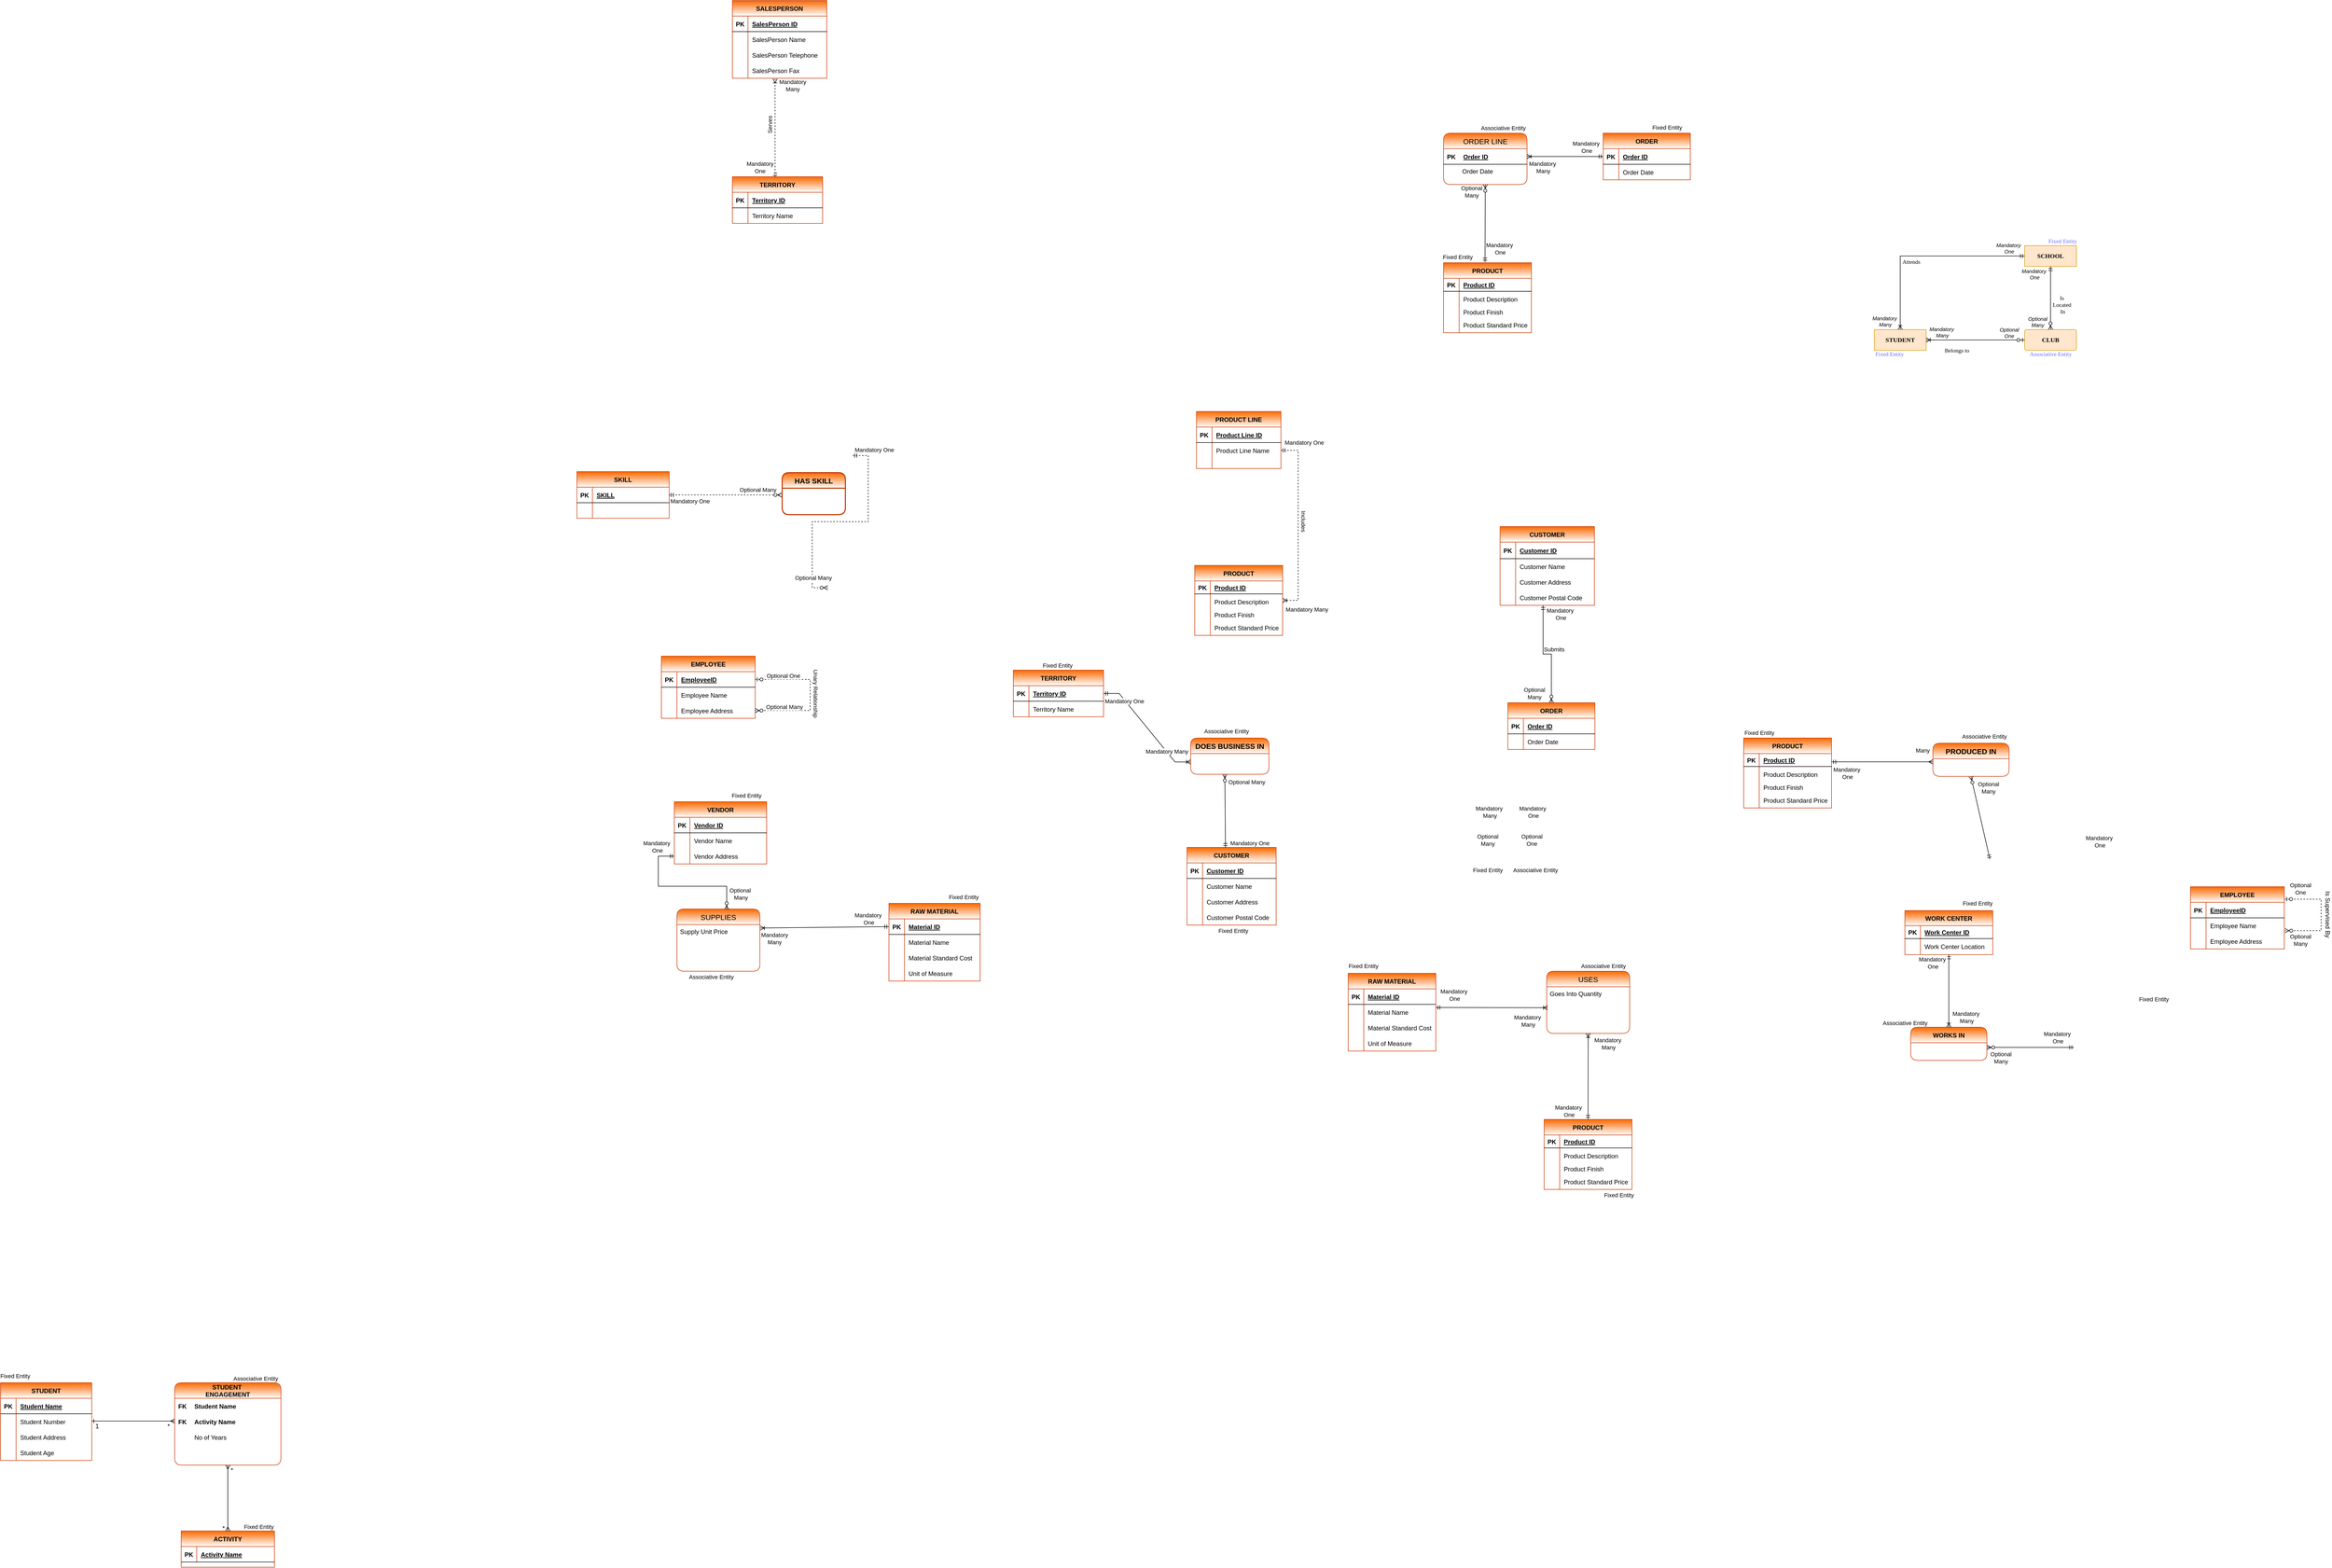 <mxfile version="16.5.2" type="github">
  <diagram id="Nz6JuIkfyy5x6KtPPkiP" name="ERD - Basic">
    <mxGraphModel dx="2873" dy="1696" grid="0" gridSize="10" guides="1" tooltips="1" connect="1" arrows="1" fold="1" page="0" pageScale="1" pageWidth="827" pageHeight="1169" background="none" math="0" shadow="0">
      <root>
        <mxCell id="0" />
        <mxCell id="1" parent="0" />
        <mxCell id="p2-XoNAt0ySSqVjpRV2R-21" value="Mandatory&amp;nbsp;&lt;br style=&quot;font-size: 10px;&quot;&gt;Many" style="edgeLabel;html=1;align=center;verticalAlign=middle;resizable=0;points=[];fontStyle=2;fontSize=10;" vertex="1" connectable="0" parent="1">
          <mxGeometry x="2374.0" y="245.003" as="geometry">
            <mxPoint x="430" y="-380" as="offset" />
          </mxGeometry>
        </mxCell>
        <mxCell id="p2-XoNAt0ySSqVjpRV2R-19" value="Mandatory&amp;nbsp;&lt;br style=&quot;font-size: 10px;&quot;&gt;Many" style="edgeLabel;html=1;align=center;verticalAlign=middle;resizable=0;points=[];fontStyle=2;fontSize=10;" vertex="1" connectable="0" parent="1">
          <mxGeometry x="2264.0" y="224.003" as="geometry">
            <mxPoint x="430" y="-380" as="offset" />
          </mxGeometry>
        </mxCell>
        <mxCell id="p2-XoNAt0ySSqVjpRV2R-18" value="Mandatory&amp;nbsp;&lt;br style=&quot;font-size: 10px;&quot;&gt;One" style="edgeLabel;html=1;align=center;verticalAlign=middle;resizable=0;points=[];fontStyle=2;fontSize=10;" vertex="1" connectable="0" parent="1">
          <mxGeometry x="2982" y="-246.995" as="geometry" />
        </mxCell>
        <mxCell id="p2-XoNAt0ySSqVjpRV2R-15" value="Optional&lt;br style=&quot;font-size: 10px;&quot;&gt;Many" style="edgeLabel;html=1;align=center;verticalAlign=middle;resizable=0;points=[];fontStyle=2;fontSize=10;" vertex="1" connectable="0" parent="1">
          <mxGeometry x="2988.0" y="-154.997" as="geometry" />
        </mxCell>
        <mxCell id="p2-XoNAt0ySSqVjpRV2R-16" value="Optional&lt;br style=&quot;font-size: 10px;&quot;&gt;One" style="edgeLabel;html=1;align=center;verticalAlign=middle;resizable=0;points=[];fontStyle=2;fontSize=10;" vertex="1" connectable="0" parent="1">
          <mxGeometry x="2933.0" y="-133.997" as="geometry" />
        </mxCell>
        <mxCell id="p2-XoNAt0ySSqVjpRV2R-13" value="Mandatory&amp;nbsp;&lt;br style=&quot;font-size: 10px;&quot;&gt;One" style="edgeLabel;html=1;align=center;verticalAlign=middle;resizable=0;points=[];fontStyle=2;fontSize=10;" vertex="1" connectable="0" parent="1">
          <mxGeometry x="2933" y="-296.995" as="geometry" />
        </mxCell>
        <mxCell id="WVVUqtryo7cF9hxDMRjH-439" value="*" style="edgeLabel;html=1;align=center;verticalAlign=middle;resizable=0;points=[];fontSize=12;" parent="1" vertex="1" connectable="0">
          <mxGeometry x="-512.0" y="2173" as="geometry" />
        </mxCell>
        <mxCell id="WVVUqtryo7cF9hxDMRjH-1" value="PRODUCT LINE" style="shape=table;startSize=30;container=1;collapsible=1;childLayout=tableLayout;fixedRows=1;rowLines=0;fontStyle=1;align=center;resizeLast=1;fillColor=#fa6800;fontColor=#000000;strokeColor=#C73500;gradientColor=#ffffff;" parent="1" vertex="1">
          <mxGeometry x="1365.25" y="18" width="163" height="110" as="geometry">
            <mxRectangle x="234" y="121" width="57" height="30" as="alternateBounds" />
          </mxGeometry>
        </mxCell>
        <mxCell id="WVVUqtryo7cF9hxDMRjH-2" value="" style="shape=tableRow;horizontal=0;startSize=0;swimlaneHead=0;swimlaneBody=0;fillColor=none;collapsible=0;dropTarget=0;points=[[0,0.5],[1,0.5]];portConstraint=eastwest;top=0;left=0;right=0;bottom=1;" parent="WVVUqtryo7cF9hxDMRjH-1" vertex="1">
          <mxGeometry y="30" width="163" height="30" as="geometry" />
        </mxCell>
        <mxCell id="WVVUqtryo7cF9hxDMRjH-3" value="PK" style="shape=partialRectangle;connectable=0;fillColor=none;top=0;left=0;bottom=0;right=0;fontStyle=1;overflow=hidden;" parent="WVVUqtryo7cF9hxDMRjH-2" vertex="1">
          <mxGeometry width="30" height="30" as="geometry">
            <mxRectangle width="30" height="30" as="alternateBounds" />
          </mxGeometry>
        </mxCell>
        <mxCell id="WVVUqtryo7cF9hxDMRjH-4" value="Product Line ID" style="shape=partialRectangle;connectable=0;fillColor=none;top=0;left=0;bottom=0;right=0;align=left;spacingLeft=6;fontStyle=5;overflow=hidden;" parent="WVVUqtryo7cF9hxDMRjH-2" vertex="1">
          <mxGeometry x="30" width="133" height="30" as="geometry">
            <mxRectangle width="133" height="30" as="alternateBounds" />
          </mxGeometry>
        </mxCell>
        <mxCell id="WVVUqtryo7cF9hxDMRjH-5" value="" style="shape=tableRow;horizontal=0;startSize=0;swimlaneHead=0;swimlaneBody=0;fillColor=none;collapsible=0;dropTarget=0;points=[[0,0.5],[1,0.5]];portConstraint=eastwest;top=0;left=0;right=0;bottom=0;" parent="WVVUqtryo7cF9hxDMRjH-1" vertex="1">
          <mxGeometry y="60" width="163" height="30" as="geometry" />
        </mxCell>
        <mxCell id="WVVUqtryo7cF9hxDMRjH-6" value="" style="shape=partialRectangle;connectable=0;fillColor=none;top=0;left=0;bottom=0;right=0;editable=1;overflow=hidden;" parent="WVVUqtryo7cF9hxDMRjH-5" vertex="1">
          <mxGeometry width="30" height="30" as="geometry">
            <mxRectangle width="30" height="30" as="alternateBounds" />
          </mxGeometry>
        </mxCell>
        <mxCell id="WVVUqtryo7cF9hxDMRjH-7" value="Product Line Name" style="shape=partialRectangle;connectable=0;fillColor=none;top=0;left=0;bottom=0;right=0;align=left;spacingLeft=6;overflow=hidden;" parent="WVVUqtryo7cF9hxDMRjH-5" vertex="1">
          <mxGeometry x="30" width="133" height="30" as="geometry">
            <mxRectangle width="133" height="30" as="alternateBounds" />
          </mxGeometry>
        </mxCell>
        <mxCell id="WVVUqtryo7cF9hxDMRjH-8" value="" style="shape=tableRow;horizontal=0;startSize=0;swimlaneHead=0;swimlaneBody=0;fillColor=none;collapsible=0;dropTarget=0;points=[[0,0.5],[1,0.5]];portConstraint=eastwest;top=0;left=0;right=0;bottom=0;" parent="WVVUqtryo7cF9hxDMRjH-1" vertex="1">
          <mxGeometry y="90" width="163" height="20" as="geometry" />
        </mxCell>
        <mxCell id="WVVUqtryo7cF9hxDMRjH-9" value="" style="shape=partialRectangle;connectable=0;fillColor=none;top=0;left=0;bottom=0;right=0;editable=1;overflow=hidden;" parent="WVVUqtryo7cF9hxDMRjH-8" vertex="1">
          <mxGeometry width="30" height="20" as="geometry">
            <mxRectangle width="30" height="20" as="alternateBounds" />
          </mxGeometry>
        </mxCell>
        <mxCell id="WVVUqtryo7cF9hxDMRjH-10" value="" style="shape=partialRectangle;connectable=0;fillColor=none;top=0;left=0;bottom=0;right=0;align=left;spacingLeft=6;overflow=hidden;" parent="WVVUqtryo7cF9hxDMRjH-8" vertex="1">
          <mxGeometry x="30" width="133" height="20" as="geometry">
            <mxRectangle width="133" height="20" as="alternateBounds" />
          </mxGeometry>
        </mxCell>
        <mxCell id="WVVUqtryo7cF9hxDMRjH-14" value="PRODUCT" style="shape=table;startSize=30;container=1;collapsible=1;childLayout=tableLayout;fixedRows=1;rowLines=0;fontStyle=1;align=center;resizeLast=1;fillColor=#fa6800;strokeColor=#C73500;fontColor=#000000;gradientColor=#ffffff;" parent="1" vertex="1">
          <mxGeometry x="1362" y="315" width="169.5" height="135" as="geometry" />
        </mxCell>
        <mxCell id="WVVUqtryo7cF9hxDMRjH-15" value="" style="shape=tableRow;horizontal=0;startSize=0;swimlaneHead=0;swimlaneBody=0;fillColor=none;collapsible=0;dropTarget=0;points=[[0,0.5],[1,0.5]];portConstraint=eastwest;top=0;left=0;right=0;bottom=1;" parent="WVVUqtryo7cF9hxDMRjH-14" vertex="1">
          <mxGeometry y="30" width="169.5" height="25" as="geometry" />
        </mxCell>
        <mxCell id="WVVUqtryo7cF9hxDMRjH-16" value="PK" style="shape=partialRectangle;connectable=0;fillColor=none;top=0;left=0;bottom=0;right=0;fontStyle=1;overflow=hidden;" parent="WVVUqtryo7cF9hxDMRjH-15" vertex="1">
          <mxGeometry width="30" height="25" as="geometry">
            <mxRectangle width="30" height="25" as="alternateBounds" />
          </mxGeometry>
        </mxCell>
        <mxCell id="WVVUqtryo7cF9hxDMRjH-17" value="Product ID" style="shape=partialRectangle;connectable=0;fillColor=none;top=0;left=0;bottom=0;right=0;align=left;spacingLeft=6;fontStyle=5;overflow=hidden;" parent="WVVUqtryo7cF9hxDMRjH-15" vertex="1">
          <mxGeometry x="30" width="139.5" height="25" as="geometry">
            <mxRectangle width="139.5" height="25" as="alternateBounds" />
          </mxGeometry>
        </mxCell>
        <mxCell id="WVVUqtryo7cF9hxDMRjH-18" value="" style="shape=tableRow;horizontal=0;startSize=0;swimlaneHead=0;swimlaneBody=0;fillColor=none;collapsible=0;dropTarget=0;points=[[0,0.5],[1,0.5]];portConstraint=eastwest;top=0;left=0;right=0;bottom=0;" parent="WVVUqtryo7cF9hxDMRjH-14" vertex="1">
          <mxGeometry y="55" width="169.5" height="30" as="geometry" />
        </mxCell>
        <mxCell id="WVVUqtryo7cF9hxDMRjH-19" value="" style="shape=partialRectangle;connectable=0;fillColor=none;top=0;left=0;bottom=0;right=0;editable=1;overflow=hidden;" parent="WVVUqtryo7cF9hxDMRjH-18" vertex="1">
          <mxGeometry width="30" height="30" as="geometry">
            <mxRectangle width="30" height="30" as="alternateBounds" />
          </mxGeometry>
        </mxCell>
        <mxCell id="WVVUqtryo7cF9hxDMRjH-20" value="Product Description" style="shape=partialRectangle;connectable=0;fillColor=none;top=0;left=0;bottom=0;right=0;align=left;spacingLeft=6;overflow=hidden;fontStyle=0" parent="WVVUqtryo7cF9hxDMRjH-18" vertex="1">
          <mxGeometry x="30" width="139.5" height="30" as="geometry">
            <mxRectangle width="139.5" height="30" as="alternateBounds" />
          </mxGeometry>
        </mxCell>
        <mxCell id="WVVUqtryo7cF9hxDMRjH-21" value="" style="shape=tableRow;horizontal=0;startSize=0;swimlaneHead=0;swimlaneBody=0;fillColor=none;collapsible=0;dropTarget=0;points=[[0,0.5],[1,0.5]];portConstraint=eastwest;top=0;left=0;right=0;bottom=0;" parent="WVVUqtryo7cF9hxDMRjH-14" vertex="1">
          <mxGeometry y="85" width="169.5" height="20" as="geometry" />
        </mxCell>
        <mxCell id="WVVUqtryo7cF9hxDMRjH-22" value="" style="shape=partialRectangle;connectable=0;fillColor=none;top=0;left=0;bottom=0;right=0;editable=1;overflow=hidden;" parent="WVVUqtryo7cF9hxDMRjH-21" vertex="1">
          <mxGeometry width="30" height="20" as="geometry">
            <mxRectangle width="30" height="20" as="alternateBounds" />
          </mxGeometry>
        </mxCell>
        <mxCell id="WVVUqtryo7cF9hxDMRjH-23" value="Product Finish" style="shape=partialRectangle;connectable=0;fillColor=none;top=0;left=0;bottom=0;right=0;align=left;spacingLeft=6;overflow=hidden;" parent="WVVUqtryo7cF9hxDMRjH-21" vertex="1">
          <mxGeometry x="30" width="139.5" height="20" as="geometry">
            <mxRectangle width="139.5" height="20" as="alternateBounds" />
          </mxGeometry>
        </mxCell>
        <mxCell id="WVVUqtryo7cF9hxDMRjH-24" value="" style="shape=tableRow;horizontal=0;startSize=0;swimlaneHead=0;swimlaneBody=0;fillColor=none;collapsible=0;dropTarget=0;points=[[0,0.5],[1,0.5]];portConstraint=eastwest;top=0;left=0;right=0;bottom=0;" parent="WVVUqtryo7cF9hxDMRjH-14" vertex="1">
          <mxGeometry y="105" width="169.5" height="30" as="geometry" />
        </mxCell>
        <mxCell id="WVVUqtryo7cF9hxDMRjH-25" value="" style="shape=partialRectangle;connectable=0;fillColor=none;top=0;left=0;bottom=0;right=0;editable=1;overflow=hidden;" parent="WVVUqtryo7cF9hxDMRjH-24" vertex="1">
          <mxGeometry width="30" height="30" as="geometry">
            <mxRectangle width="30" height="30" as="alternateBounds" />
          </mxGeometry>
        </mxCell>
        <mxCell id="WVVUqtryo7cF9hxDMRjH-26" value="Product Standard Price" style="shape=partialRectangle;connectable=0;fillColor=none;top=0;left=0;bottom=0;right=0;align=left;spacingLeft=6;overflow=hidden;" parent="WVVUqtryo7cF9hxDMRjH-24" vertex="1">
          <mxGeometry x="30" width="139.5" height="30" as="geometry">
            <mxRectangle width="139.5" height="30" as="alternateBounds" />
          </mxGeometry>
        </mxCell>
        <mxCell id="WVVUqtryo7cF9hxDMRjH-39" value="" style="edgeStyle=entityRelationEdgeStyle;fontSize=12;html=1;endArrow=ERoneToMany;startArrow=ERmandOne;rounded=0;dashed=1;" parent="1" target="WVVUqtryo7cF9hxDMRjH-14" edge="1">
          <mxGeometry width="100" height="100" relative="1" as="geometry">
            <mxPoint x="1528.25" y="93" as="sourcePoint" />
            <mxPoint x="1510.25" y="92" as="targetPoint" />
          </mxGeometry>
        </mxCell>
        <mxCell id="WVVUqtryo7cF9hxDMRjH-40" value="Mandatory One" style="edgeLabel;html=1;align=center;verticalAlign=middle;resizable=0;points=[];" parent="WVVUqtryo7cF9hxDMRjH-39" vertex="1" connectable="0">
          <mxGeometry x="-0.905" y="-1" relative="1" as="geometry">
            <mxPoint x="27" y="-16" as="offset" />
          </mxGeometry>
        </mxCell>
        <mxCell id="WVVUqtryo7cF9hxDMRjH-41" value="Mandatory Many" style="edgeLabel;html=1;align=center;verticalAlign=middle;resizable=0;points=[];" parent="WVVUqtryo7cF9hxDMRjH-39" vertex="1" connectable="0">
          <mxGeometry x="0.884" relative="1" as="geometry">
            <mxPoint x="26" y="17" as="offset" />
          </mxGeometry>
        </mxCell>
        <mxCell id="WVVUqtryo7cF9hxDMRjH-43" value="Includes" style="edgeLabel;html=1;align=center;verticalAlign=middle;resizable=0;points=[];rotation=90;" parent="WVVUqtryo7cF9hxDMRjH-39" vertex="1" connectable="0">
          <mxGeometry x="-0.138" y="2" relative="1" as="geometry">
            <mxPoint x="8" y="18" as="offset" />
          </mxGeometry>
        </mxCell>
        <mxCell id="WVVUqtryo7cF9hxDMRjH-44" value="SKILL" style="shape=table;startSize=30;container=1;collapsible=1;childLayout=tableLayout;fixedRows=1;rowLines=0;fontStyle=1;align=center;resizeLast=1;fillColor=#fa6800;fontColor=#000000;strokeColor=#C73500;gradientColor=#ffffff;gradientDirection=south;" parent="1" vertex="1">
          <mxGeometry x="170" y="134" width="178" height="90" as="geometry" />
        </mxCell>
        <mxCell id="WVVUqtryo7cF9hxDMRjH-45" value="" style="shape=tableRow;horizontal=0;startSize=0;swimlaneHead=0;swimlaneBody=0;fillColor=none;collapsible=0;dropTarget=0;points=[[0,0.5],[1,0.5]];portConstraint=eastwest;top=0;left=0;right=0;bottom=1;" parent="WVVUqtryo7cF9hxDMRjH-44" vertex="1">
          <mxGeometry y="30" width="178" height="30" as="geometry" />
        </mxCell>
        <mxCell id="WVVUqtryo7cF9hxDMRjH-46" value="PK" style="shape=partialRectangle;connectable=0;fillColor=none;top=0;left=0;bottom=0;right=0;fontStyle=1;overflow=hidden;" parent="WVVUqtryo7cF9hxDMRjH-45" vertex="1">
          <mxGeometry width="30" height="30" as="geometry">
            <mxRectangle width="30" height="30" as="alternateBounds" />
          </mxGeometry>
        </mxCell>
        <mxCell id="WVVUqtryo7cF9hxDMRjH-47" value="SKILL" style="shape=partialRectangle;connectable=0;fillColor=none;top=0;left=0;bottom=0;right=0;align=left;spacingLeft=6;fontStyle=5;overflow=hidden;" parent="WVVUqtryo7cF9hxDMRjH-45" vertex="1">
          <mxGeometry x="30" width="148" height="30" as="geometry">
            <mxRectangle width="148" height="30" as="alternateBounds" />
          </mxGeometry>
        </mxCell>
        <mxCell id="WVVUqtryo7cF9hxDMRjH-48" value="" style="shape=tableRow;horizontal=0;startSize=0;swimlaneHead=0;swimlaneBody=0;fillColor=none;collapsible=0;dropTarget=0;points=[[0,0.5],[1,0.5]];portConstraint=eastwest;top=0;left=0;right=0;bottom=0;" parent="WVVUqtryo7cF9hxDMRjH-44" vertex="1">
          <mxGeometry y="60" width="178" height="30" as="geometry" />
        </mxCell>
        <mxCell id="WVVUqtryo7cF9hxDMRjH-49" value="" style="shape=partialRectangle;connectable=0;fillColor=none;top=0;left=0;bottom=0;right=0;editable=1;overflow=hidden;" parent="WVVUqtryo7cF9hxDMRjH-48" vertex="1">
          <mxGeometry width="30" height="30" as="geometry">
            <mxRectangle width="30" height="30" as="alternateBounds" />
          </mxGeometry>
        </mxCell>
        <mxCell id="WVVUqtryo7cF9hxDMRjH-50" value="" style="shape=partialRectangle;connectable=0;fillColor=none;top=0;left=0;bottom=0;right=0;align=left;spacingLeft=6;overflow=hidden;" parent="WVVUqtryo7cF9hxDMRjH-48" vertex="1">
          <mxGeometry x="30" width="148" height="30" as="geometry">
            <mxRectangle width="148" height="30" as="alternateBounds" />
          </mxGeometry>
        </mxCell>
        <mxCell id="WVVUqtryo7cF9hxDMRjH-71" value="EMPLOYEE" style="shape=table;startSize=30;container=1;collapsible=1;childLayout=tableLayout;fixedRows=1;rowLines=0;fontStyle=1;align=center;resizeLast=1;fillColor=#fa6800;fontColor=#000000;strokeColor=#C73500;gradientColor=#ffffff;gradientDirection=south;" parent="1" vertex="1">
          <mxGeometry x="333" y="490" width="181" height="120" as="geometry" />
        </mxCell>
        <mxCell id="WVVUqtryo7cF9hxDMRjH-72" value="" style="shape=tableRow;horizontal=0;startSize=0;swimlaneHead=0;swimlaneBody=0;fillColor=none;collapsible=0;dropTarget=0;points=[[0,0.5],[1,0.5]];portConstraint=eastwest;top=0;left=0;right=0;bottom=1;" parent="WVVUqtryo7cF9hxDMRjH-71" vertex="1">
          <mxGeometry y="30" width="181" height="30" as="geometry" />
        </mxCell>
        <mxCell id="WVVUqtryo7cF9hxDMRjH-73" value="PK" style="shape=partialRectangle;connectable=0;fillColor=none;top=0;left=0;bottom=0;right=0;fontStyle=1;overflow=hidden;" parent="WVVUqtryo7cF9hxDMRjH-72" vertex="1">
          <mxGeometry width="30" height="30" as="geometry">
            <mxRectangle width="30" height="30" as="alternateBounds" />
          </mxGeometry>
        </mxCell>
        <mxCell id="WVVUqtryo7cF9hxDMRjH-74" value="EmployeeID" style="shape=partialRectangle;connectable=0;fillColor=none;top=0;left=0;bottom=0;right=0;align=left;spacingLeft=6;fontStyle=5;overflow=hidden;" parent="WVVUqtryo7cF9hxDMRjH-72" vertex="1">
          <mxGeometry x="30" width="151" height="30" as="geometry">
            <mxRectangle width="151" height="30" as="alternateBounds" />
          </mxGeometry>
        </mxCell>
        <mxCell id="WVVUqtryo7cF9hxDMRjH-75" value="" style="shape=tableRow;horizontal=0;startSize=0;swimlaneHead=0;swimlaneBody=0;fillColor=none;collapsible=0;dropTarget=0;points=[[0,0.5],[1,0.5]];portConstraint=eastwest;top=0;left=0;right=0;bottom=0;" parent="WVVUqtryo7cF9hxDMRjH-71" vertex="1">
          <mxGeometry y="60" width="181" height="30" as="geometry" />
        </mxCell>
        <mxCell id="WVVUqtryo7cF9hxDMRjH-76" value="" style="shape=partialRectangle;connectable=0;fillColor=none;top=0;left=0;bottom=0;right=0;editable=1;overflow=hidden;" parent="WVVUqtryo7cF9hxDMRjH-75" vertex="1">
          <mxGeometry width="30" height="30" as="geometry">
            <mxRectangle width="30" height="30" as="alternateBounds" />
          </mxGeometry>
        </mxCell>
        <mxCell id="WVVUqtryo7cF9hxDMRjH-77" value="Employee Name" style="shape=partialRectangle;connectable=0;fillColor=none;top=0;left=0;bottom=0;right=0;align=left;spacingLeft=6;overflow=hidden;" parent="WVVUqtryo7cF9hxDMRjH-75" vertex="1">
          <mxGeometry x="30" width="151" height="30" as="geometry">
            <mxRectangle width="151" height="30" as="alternateBounds" />
          </mxGeometry>
        </mxCell>
        <mxCell id="WVVUqtryo7cF9hxDMRjH-78" value="" style="shape=tableRow;horizontal=0;startSize=0;swimlaneHead=0;swimlaneBody=0;fillColor=none;collapsible=0;dropTarget=0;points=[[0,0.5],[1,0.5]];portConstraint=eastwest;top=0;left=0;right=0;bottom=0;" parent="WVVUqtryo7cF9hxDMRjH-71" vertex="1">
          <mxGeometry y="90" width="181" height="30" as="geometry" />
        </mxCell>
        <mxCell id="WVVUqtryo7cF9hxDMRjH-79" value="" style="shape=partialRectangle;connectable=0;fillColor=none;top=0;left=0;bottom=0;right=0;editable=1;overflow=hidden;" parent="WVVUqtryo7cF9hxDMRjH-78" vertex="1">
          <mxGeometry width="30" height="30" as="geometry">
            <mxRectangle width="30" height="30" as="alternateBounds" />
          </mxGeometry>
        </mxCell>
        <mxCell id="WVVUqtryo7cF9hxDMRjH-80" value="Employee Address" style="shape=partialRectangle;connectable=0;fillColor=none;top=0;left=0;bottom=0;right=0;align=left;spacingLeft=6;overflow=hidden;" parent="WVVUqtryo7cF9hxDMRjH-78" vertex="1">
          <mxGeometry x="30" width="151" height="30" as="geometry">
            <mxRectangle width="151" height="30" as="alternateBounds" />
          </mxGeometry>
        </mxCell>
        <mxCell id="WVVUqtryo7cF9hxDMRjH-99" value="" style="edgeStyle=orthogonalEdgeStyle;fontSize=12;html=1;endArrow=ERzeroToMany;startArrow=ERzeroToOne;rounded=0;dashed=1;exitX=1;exitY=0.5;exitDx=0;exitDy=0;jumpStyle=line;strokeWidth=1;targetPerimeterSpacing=0;elbow=vertical;entryX=1;entryY=0.5;entryDx=0;entryDy=0;" parent="WVVUqtryo7cF9hxDMRjH-71" source="WVVUqtryo7cF9hxDMRjH-72" target="WVVUqtryo7cF9hxDMRjH-78" edge="1">
          <mxGeometry width="100" height="100" relative="1" as="geometry">
            <mxPoint x="-128" y="17" as="sourcePoint" />
            <mxPoint x="106" y="-74" as="targetPoint" />
            <Array as="points">
              <mxPoint x="287" y="45" />
              <mxPoint x="287" y="105" />
            </Array>
          </mxGeometry>
        </mxCell>
        <mxCell id="WVVUqtryo7cF9hxDMRjH-100" value="Optional One" style="edgeLabel;html=1;align=center;verticalAlign=middle;resizable=0;points=[];" parent="WVVUqtryo7cF9hxDMRjH-99" vertex="1" connectable="0">
          <mxGeometry x="-0.705" y="-1" relative="1" as="geometry">
            <mxPoint x="14" y="-8" as="offset" />
          </mxGeometry>
        </mxCell>
        <mxCell id="WVVUqtryo7cF9hxDMRjH-101" value="Optional Many" style="edgeLabel;html=1;align=center;verticalAlign=middle;resizable=0;points=[];" parent="WVVUqtryo7cF9hxDMRjH-99" vertex="1" connectable="0">
          <mxGeometry x="0.487" y="2" relative="1" as="geometry">
            <mxPoint x="-14" y="-9" as="offset" />
          </mxGeometry>
        </mxCell>
        <mxCell id="WVVUqtryo7cF9hxDMRjH-102" value="Unary Relationship" style="edgeLabel;html=1;align=center;verticalAlign=middle;resizable=0;points=[];rotation=90;" parent="WVVUqtryo7cF9hxDMRjH-99" vertex="1" connectable="0">
          <mxGeometry x="-0.056" relative="1" as="geometry">
            <mxPoint x="11" y="4" as="offset" />
          </mxGeometry>
        </mxCell>
        <mxCell id="WVVUqtryo7cF9hxDMRjH-84" value="" style="edgeStyle=entityRelationEdgeStyle;fontSize=12;html=1;endArrow=ERzeroToMany;startArrow=ERmandOne;rounded=0;dashed=1;exitX=1;exitY=0.5;exitDx=0;exitDy=0;entryX=0;entryY=0.5;entryDx=0;entryDy=0;" parent="1" source="WVVUqtryo7cF9hxDMRjH-45" edge="1">
          <mxGeometry width="100" height="100" relative="1" as="geometry">
            <mxPoint x="469" y="374" as="sourcePoint" />
            <mxPoint x="565" y="179" as="targetPoint" />
          </mxGeometry>
        </mxCell>
        <mxCell id="WVVUqtryo7cF9hxDMRjH-93" value="Mandatory One" style="edgeLabel;html=1;align=center;verticalAlign=middle;resizable=0;points=[];" parent="WVVUqtryo7cF9hxDMRjH-84" vertex="1" connectable="0">
          <mxGeometry x="-0.795" y="-3" relative="1" as="geometry">
            <mxPoint x="18" y="9" as="offset" />
          </mxGeometry>
        </mxCell>
        <mxCell id="WVVUqtryo7cF9hxDMRjH-95" value="Optional Many" style="edgeLabel;html=1;align=center;verticalAlign=middle;resizable=0;points=[];" parent="WVVUqtryo7cF9hxDMRjH-84" vertex="1" connectable="0">
          <mxGeometry x="0.614" y="-1" relative="1" as="geometry">
            <mxPoint x="-4" y="-11" as="offset" />
          </mxGeometry>
        </mxCell>
        <mxCell id="WVVUqtryo7cF9hxDMRjH-87" value="" style="edgeStyle=entityRelationEdgeStyle;fontSize=12;html=1;endArrow=ERzeroToMany;startArrow=ERmandOne;rounded=0;dashed=1;" parent="1" edge="1">
          <mxGeometry width="100" height="100" relative="1" as="geometry">
            <mxPoint x="702" y="103" as="sourcePoint" />
            <mxPoint x="654" y="358" as="targetPoint" />
          </mxGeometry>
        </mxCell>
        <mxCell id="WVVUqtryo7cF9hxDMRjH-91" value="Mandatory One&amp;nbsp;" style="edgeLabel;html=1;align=center;verticalAlign=middle;resizable=0;points=[];" parent="WVVUqtryo7cF9hxDMRjH-87" vertex="1" connectable="0">
          <mxGeometry x="-0.894" relative="1" as="geometry">
            <mxPoint x="20" y="-11" as="offset" />
          </mxGeometry>
        </mxCell>
        <mxCell id="WVVUqtryo7cF9hxDMRjH-92" value="Optional Many" style="edgeLabel;html=1;align=center;verticalAlign=middle;resizable=0;points=[];" parent="WVVUqtryo7cF9hxDMRjH-87" vertex="1" connectable="0">
          <mxGeometry x="0.826" relative="1" as="geometry">
            <mxPoint x="2" y="-12" as="offset" />
          </mxGeometry>
        </mxCell>
        <mxCell id="WVVUqtryo7cF9hxDMRjH-96" value="HAS SKILL" style="swimlane;childLayout=stackLayout;horizontal=1;startSize=30;horizontalStack=0;rounded=1;fontSize=14;fontStyle=1;strokeWidth=2;resizeParent=0;resizeLast=1;shadow=0;dashed=0;align=center;fillColor=#fa6800;gradientDirection=south;fontColor=#000000;strokeColor=#C73500;gradientColor=#ffffff;" parent="1" vertex="1">
          <mxGeometry x="566" y="136" width="122" height="81" as="geometry" />
        </mxCell>
        <mxCell id="WVVUqtryo7cF9hxDMRjH-103" value="TERRITORY" style="shape=table;startSize=30;container=1;collapsible=1;childLayout=tableLayout;fixedRows=1;rowLines=0;fontStyle=1;align=center;resizeLast=1;fillColor=#fa6800;gradientDirection=south;fontColor=#000000;strokeColor=#C73500;gradientColor=#ffffff;" parent="1" vertex="1">
          <mxGeometry x="1012" y="517" width="174" height="90" as="geometry" />
        </mxCell>
        <mxCell id="WVVUqtryo7cF9hxDMRjH-104" value="" style="shape=tableRow;horizontal=0;startSize=0;swimlaneHead=0;swimlaneBody=0;fillColor=none;collapsible=0;dropTarget=0;points=[[0,0.5],[1,0.5]];portConstraint=eastwest;top=0;left=0;right=0;bottom=1;" parent="WVVUqtryo7cF9hxDMRjH-103" vertex="1">
          <mxGeometry y="30" width="174" height="30" as="geometry" />
        </mxCell>
        <mxCell id="WVVUqtryo7cF9hxDMRjH-105" value="PK" style="shape=partialRectangle;connectable=0;fillColor=none;top=0;left=0;bottom=0;right=0;fontStyle=1;overflow=hidden;" parent="WVVUqtryo7cF9hxDMRjH-104" vertex="1">
          <mxGeometry width="30" height="30" as="geometry">
            <mxRectangle width="30" height="30" as="alternateBounds" />
          </mxGeometry>
        </mxCell>
        <mxCell id="WVVUqtryo7cF9hxDMRjH-106" value="Territory ID" style="shape=partialRectangle;connectable=0;fillColor=none;top=0;left=0;bottom=0;right=0;align=left;spacingLeft=6;fontStyle=5;overflow=hidden;" parent="WVVUqtryo7cF9hxDMRjH-104" vertex="1">
          <mxGeometry x="30" width="144" height="30" as="geometry">
            <mxRectangle width="144" height="30" as="alternateBounds" />
          </mxGeometry>
        </mxCell>
        <mxCell id="WVVUqtryo7cF9hxDMRjH-107" value="" style="shape=tableRow;horizontal=0;startSize=0;swimlaneHead=0;swimlaneBody=0;fillColor=none;collapsible=0;dropTarget=0;points=[[0,0.5],[1,0.5]];portConstraint=eastwest;top=0;left=0;right=0;bottom=0;" parent="WVVUqtryo7cF9hxDMRjH-103" vertex="1">
          <mxGeometry y="60" width="174" height="30" as="geometry" />
        </mxCell>
        <mxCell id="WVVUqtryo7cF9hxDMRjH-108" value="" style="shape=partialRectangle;connectable=0;fillColor=none;top=0;left=0;bottom=0;right=0;editable=1;overflow=hidden;" parent="WVVUqtryo7cF9hxDMRjH-107" vertex="1">
          <mxGeometry width="30" height="30" as="geometry">
            <mxRectangle width="30" height="30" as="alternateBounds" />
          </mxGeometry>
        </mxCell>
        <mxCell id="WVVUqtryo7cF9hxDMRjH-109" value="Territory Name" style="shape=partialRectangle;connectable=0;fillColor=none;top=0;left=0;bottom=0;right=0;align=left;spacingLeft=6;overflow=hidden;" parent="WVVUqtryo7cF9hxDMRjH-107" vertex="1">
          <mxGeometry x="30" width="144" height="30" as="geometry">
            <mxRectangle width="144" height="30" as="alternateBounds" />
          </mxGeometry>
        </mxCell>
        <mxCell id="WVVUqtryo7cF9hxDMRjH-116" value="CUSTOMER" style="shape=table;startSize=30;container=1;collapsible=1;childLayout=tableLayout;fixedRows=1;rowLines=0;fontStyle=1;align=center;resizeLast=1;fillColor=#fa6800;gradientDirection=south;fontColor=#000000;strokeColor=#C73500;gradientColor=#ffffff;" parent="1" vertex="1">
          <mxGeometry x="1347" y="859" width="172" height="150" as="geometry" />
        </mxCell>
        <mxCell id="WVVUqtryo7cF9hxDMRjH-117" value="" style="shape=tableRow;horizontal=0;startSize=0;swimlaneHead=0;swimlaneBody=0;fillColor=none;collapsible=0;dropTarget=0;points=[[0,0.5],[1,0.5]];portConstraint=eastwest;top=0;left=0;right=0;bottom=1;" parent="WVVUqtryo7cF9hxDMRjH-116" vertex="1">
          <mxGeometry y="30" width="172" height="30" as="geometry" />
        </mxCell>
        <mxCell id="WVVUqtryo7cF9hxDMRjH-118" value="PK" style="shape=partialRectangle;connectable=0;fillColor=none;top=0;left=0;bottom=0;right=0;fontStyle=1;overflow=hidden;" parent="WVVUqtryo7cF9hxDMRjH-117" vertex="1">
          <mxGeometry width="30" height="30" as="geometry">
            <mxRectangle width="30" height="30" as="alternateBounds" />
          </mxGeometry>
        </mxCell>
        <mxCell id="WVVUqtryo7cF9hxDMRjH-119" value="Customer ID" style="shape=partialRectangle;connectable=0;fillColor=none;top=0;left=0;bottom=0;right=0;align=left;spacingLeft=6;fontStyle=5;overflow=hidden;" parent="WVVUqtryo7cF9hxDMRjH-117" vertex="1">
          <mxGeometry x="30" width="142" height="30" as="geometry">
            <mxRectangle width="142" height="30" as="alternateBounds" />
          </mxGeometry>
        </mxCell>
        <mxCell id="WVVUqtryo7cF9hxDMRjH-120" value="" style="shape=tableRow;horizontal=0;startSize=0;swimlaneHead=0;swimlaneBody=0;fillColor=none;collapsible=0;dropTarget=0;points=[[0,0.5],[1,0.5]];portConstraint=eastwest;top=0;left=0;right=0;bottom=0;" parent="WVVUqtryo7cF9hxDMRjH-116" vertex="1">
          <mxGeometry y="60" width="172" height="30" as="geometry" />
        </mxCell>
        <mxCell id="WVVUqtryo7cF9hxDMRjH-121" value="" style="shape=partialRectangle;connectable=0;fillColor=none;top=0;left=0;bottom=0;right=0;editable=1;overflow=hidden;" parent="WVVUqtryo7cF9hxDMRjH-120" vertex="1">
          <mxGeometry width="30" height="30" as="geometry">
            <mxRectangle width="30" height="30" as="alternateBounds" />
          </mxGeometry>
        </mxCell>
        <mxCell id="WVVUqtryo7cF9hxDMRjH-122" value="Customer Name" style="shape=partialRectangle;connectable=0;fillColor=none;top=0;left=0;bottom=0;right=0;align=left;spacingLeft=6;overflow=hidden;" parent="WVVUqtryo7cF9hxDMRjH-120" vertex="1">
          <mxGeometry x="30" width="142" height="30" as="geometry">
            <mxRectangle width="142" height="30" as="alternateBounds" />
          </mxGeometry>
        </mxCell>
        <mxCell id="WVVUqtryo7cF9hxDMRjH-123" value="" style="shape=tableRow;horizontal=0;startSize=0;swimlaneHead=0;swimlaneBody=0;fillColor=none;collapsible=0;dropTarget=0;points=[[0,0.5],[1,0.5]];portConstraint=eastwest;top=0;left=0;right=0;bottom=0;" parent="WVVUqtryo7cF9hxDMRjH-116" vertex="1">
          <mxGeometry y="90" width="172" height="30" as="geometry" />
        </mxCell>
        <mxCell id="WVVUqtryo7cF9hxDMRjH-124" value="" style="shape=partialRectangle;connectable=0;fillColor=none;top=0;left=0;bottom=0;right=0;editable=1;overflow=hidden;" parent="WVVUqtryo7cF9hxDMRjH-123" vertex="1">
          <mxGeometry width="30" height="30" as="geometry">
            <mxRectangle width="30" height="30" as="alternateBounds" />
          </mxGeometry>
        </mxCell>
        <mxCell id="WVVUqtryo7cF9hxDMRjH-125" value="Customer Address" style="shape=partialRectangle;connectable=0;fillColor=none;top=0;left=0;bottom=0;right=0;align=left;spacingLeft=6;overflow=hidden;" parent="WVVUqtryo7cF9hxDMRjH-123" vertex="1">
          <mxGeometry x="30" width="142" height="30" as="geometry">
            <mxRectangle width="142" height="30" as="alternateBounds" />
          </mxGeometry>
        </mxCell>
        <mxCell id="WVVUqtryo7cF9hxDMRjH-126" value="" style="shape=tableRow;horizontal=0;startSize=0;swimlaneHead=0;swimlaneBody=0;fillColor=none;collapsible=0;dropTarget=0;points=[[0,0.5],[1,0.5]];portConstraint=eastwest;top=0;left=0;right=0;bottom=0;" parent="WVVUqtryo7cF9hxDMRjH-116" vertex="1">
          <mxGeometry y="120" width="172" height="30" as="geometry" />
        </mxCell>
        <mxCell id="WVVUqtryo7cF9hxDMRjH-127" value="" style="shape=partialRectangle;connectable=0;fillColor=none;top=0;left=0;bottom=0;right=0;editable=1;overflow=hidden;" parent="WVVUqtryo7cF9hxDMRjH-126" vertex="1">
          <mxGeometry width="30" height="30" as="geometry">
            <mxRectangle width="30" height="30" as="alternateBounds" />
          </mxGeometry>
        </mxCell>
        <mxCell id="WVVUqtryo7cF9hxDMRjH-128" value="Customer Postal Code" style="shape=partialRectangle;connectable=0;fillColor=none;top=0;left=0;bottom=0;right=0;align=left;spacingLeft=6;overflow=hidden;" parent="WVVUqtryo7cF9hxDMRjH-126" vertex="1">
          <mxGeometry x="30" width="142" height="30" as="geometry">
            <mxRectangle width="142" height="30" as="alternateBounds" />
          </mxGeometry>
        </mxCell>
        <mxCell id="WVVUqtryo7cF9hxDMRjH-129" value="DOES BUSINESS IN" style="swimlane;childLayout=stackLayout;horizontal=1;startSize=30;horizontalStack=0;rounded=1;fontSize=14;fontStyle=1;strokeWidth=1;resizeParent=0;resizeLast=1;shadow=0;dashed=0;align=center;fillColor=#fa6800;gradientDirection=south;fontColor=#000000;strokeColor=#C73500;gradientColor=#ffffff;" parent="1" vertex="1">
          <mxGeometry x="1354" y="648" width="151" height="70" as="geometry" />
        </mxCell>
        <mxCell id="WVVUqtryo7cF9hxDMRjH-131" value="" style="edgeStyle=entityRelationEdgeStyle;fontSize=12;html=1;endArrow=ERoneToMany;startArrow=ERmandOne;rounded=0;targetPerimeterSpacing=0;strokeWidth=1;elbow=vertical;jumpStyle=line;exitX=1;exitY=0.5;exitDx=0;exitDy=0;entryX=0;entryY=0.25;entryDx=0;entryDy=0;" parent="1" source="WVVUqtryo7cF9hxDMRjH-104" edge="1">
          <mxGeometry width="100" height="100" relative="1" as="geometry">
            <mxPoint x="1190" y="792" as="sourcePoint" />
            <mxPoint x="1354" y="694.25" as="targetPoint" />
          </mxGeometry>
        </mxCell>
        <mxCell id="WVVUqtryo7cF9hxDMRjH-133" value="Mandatory One" style="edgeLabel;html=1;align=center;verticalAlign=middle;resizable=0;points=[];" parent="WVVUqtryo7cF9hxDMRjH-131" vertex="1" connectable="0">
          <mxGeometry x="-0.818" relative="1" as="geometry">
            <mxPoint x="19" y="15" as="offset" />
          </mxGeometry>
        </mxCell>
        <mxCell id="WVVUqtryo7cF9hxDMRjH-135" value="Mandatory Many" style="edgeLabel;html=1;align=center;verticalAlign=middle;resizable=0;points=[];" parent="WVVUqtryo7cF9hxDMRjH-131" vertex="1" connectable="0">
          <mxGeometry x="0.637" y="2" relative="1" as="geometry">
            <mxPoint x="-10" y="-10" as="offset" />
          </mxGeometry>
        </mxCell>
        <mxCell id="WVVUqtryo7cF9hxDMRjH-137" value="Fixed Entity" style="edgeLabel;html=1;align=center;verticalAlign=middle;resizable=0;points=[];" parent="WVVUqtryo7cF9hxDMRjH-131" vertex="1" connectable="0">
          <mxGeometry x="-0.448" y="-4" relative="1" as="geometry">
            <mxPoint x="-137" y="-83" as="offset" />
          </mxGeometry>
        </mxCell>
        <mxCell id="WVVUqtryo7cF9hxDMRjH-132" value="" style="fontSize=12;html=1;endArrow=ERmandOne;startArrow=ERzeroToMany;rounded=0;strokeWidth=1;elbow=vertical;jumpStyle=line;entryX=0.432;entryY=0.003;entryDx=0;entryDy=0;entryPerimeter=0;sourcePerimeterSpacing=0;endFill=0;" parent="1" target="WVVUqtryo7cF9hxDMRjH-116" edge="1">
          <mxGeometry width="100" height="100" relative="1" as="geometry">
            <mxPoint x="1420" y="718" as="sourcePoint" />
            <mxPoint x="1294" y="850" as="targetPoint" />
          </mxGeometry>
        </mxCell>
        <mxCell id="WVVUqtryo7cF9hxDMRjH-136" value="Optional Many" style="edgeLabel;html=1;align=center;verticalAlign=middle;resizable=0;points=[];" parent="WVVUqtryo7cF9hxDMRjH-132" vertex="1" connectable="0">
          <mxGeometry x="-0.706" y="-2" relative="1" as="geometry">
            <mxPoint x="44" y="-6" as="offset" />
          </mxGeometry>
        </mxCell>
        <mxCell id="WVVUqtryo7cF9hxDMRjH-134" value="Mandatory One" style="edgeLabel;html=1;align=center;verticalAlign=middle;resizable=0;points=[];" parent="1" vertex="1" connectable="0">
          <mxGeometry x="1468.0" y="851" as="geometry" />
        </mxCell>
        <mxCell id="WVVUqtryo7cF9hxDMRjH-138" value="Fixed Entity" style="edgeLabel;html=1;align=center;verticalAlign=middle;resizable=0;points=[];" parent="1" vertex="1" connectable="0">
          <mxGeometry x="1435.997" y="1020.005" as="geometry" />
        </mxCell>
        <mxCell id="WVVUqtryo7cF9hxDMRjH-139" value="Associative Entity" style="edgeLabel;html=1;align=center;verticalAlign=middle;resizable=0;points=[];" parent="1" vertex="1" connectable="0">
          <mxGeometry x="1422.997" y="635.005" as="geometry" />
        </mxCell>
        <mxCell id="WVVUqtryo7cF9hxDMRjH-140" value="VENDOR" style="shape=table;startSize=30;container=1;collapsible=1;childLayout=tableLayout;fixedRows=1;rowLines=0;fontStyle=1;align=center;resizeLast=1;strokeWidth=1;fillColor=#fa6800;gradientDirection=south;fontColor=#000000;strokeColor=#C73500;gradientColor=#ffffff;" parent="1" vertex="1">
          <mxGeometry x="358" y="771" width="178" height="120" as="geometry" />
        </mxCell>
        <mxCell id="WVVUqtryo7cF9hxDMRjH-141" value="" style="shape=tableRow;horizontal=0;startSize=0;swimlaneHead=0;swimlaneBody=0;fillColor=none;collapsible=0;dropTarget=0;points=[[0,0.5],[1,0.5]];portConstraint=eastwest;top=0;left=0;right=0;bottom=1;strokeWidth=1;" parent="WVVUqtryo7cF9hxDMRjH-140" vertex="1">
          <mxGeometry y="30" width="178" height="30" as="geometry" />
        </mxCell>
        <mxCell id="WVVUqtryo7cF9hxDMRjH-142" value="PK" style="shape=partialRectangle;connectable=0;fillColor=none;top=0;left=0;bottom=0;right=0;fontStyle=1;overflow=hidden;strokeWidth=1;" parent="WVVUqtryo7cF9hxDMRjH-141" vertex="1">
          <mxGeometry width="30" height="30" as="geometry">
            <mxRectangle width="30" height="30" as="alternateBounds" />
          </mxGeometry>
        </mxCell>
        <mxCell id="WVVUqtryo7cF9hxDMRjH-143" value="Vendor ID" style="shape=partialRectangle;connectable=0;fillColor=none;top=0;left=0;bottom=0;right=0;align=left;spacingLeft=6;fontStyle=5;overflow=hidden;strokeWidth=1;" parent="WVVUqtryo7cF9hxDMRjH-141" vertex="1">
          <mxGeometry x="30" width="148" height="30" as="geometry">
            <mxRectangle width="148" height="30" as="alternateBounds" />
          </mxGeometry>
        </mxCell>
        <mxCell id="WVVUqtryo7cF9hxDMRjH-144" value="" style="shape=tableRow;horizontal=0;startSize=0;swimlaneHead=0;swimlaneBody=0;fillColor=none;collapsible=0;dropTarget=0;points=[[0,0.5],[1,0.5]];portConstraint=eastwest;top=0;left=0;right=0;bottom=0;strokeWidth=1;" parent="WVVUqtryo7cF9hxDMRjH-140" vertex="1">
          <mxGeometry y="60" width="178" height="30" as="geometry" />
        </mxCell>
        <mxCell id="WVVUqtryo7cF9hxDMRjH-145" value="" style="shape=partialRectangle;connectable=0;fillColor=none;top=0;left=0;bottom=0;right=0;editable=1;overflow=hidden;strokeWidth=1;" parent="WVVUqtryo7cF9hxDMRjH-144" vertex="1">
          <mxGeometry width="30" height="30" as="geometry">
            <mxRectangle width="30" height="30" as="alternateBounds" />
          </mxGeometry>
        </mxCell>
        <mxCell id="WVVUqtryo7cF9hxDMRjH-146" value="Vendor Name" style="shape=partialRectangle;connectable=0;fillColor=none;top=0;left=0;bottom=0;right=0;align=left;spacingLeft=6;overflow=hidden;strokeWidth=1;" parent="WVVUqtryo7cF9hxDMRjH-144" vertex="1">
          <mxGeometry x="30" width="148" height="30" as="geometry">
            <mxRectangle width="148" height="30" as="alternateBounds" />
          </mxGeometry>
        </mxCell>
        <mxCell id="WVVUqtryo7cF9hxDMRjH-147" value="" style="shape=tableRow;horizontal=0;startSize=0;swimlaneHead=0;swimlaneBody=0;fillColor=none;collapsible=0;dropTarget=0;points=[[0,0.5],[1,0.5]];portConstraint=eastwest;top=0;left=0;right=0;bottom=0;strokeWidth=1;" parent="WVVUqtryo7cF9hxDMRjH-140" vertex="1">
          <mxGeometry y="90" width="178" height="30" as="geometry" />
        </mxCell>
        <mxCell id="WVVUqtryo7cF9hxDMRjH-148" value="" style="shape=partialRectangle;connectable=0;fillColor=none;top=0;left=0;bottom=0;right=0;editable=1;overflow=hidden;strokeWidth=1;" parent="WVVUqtryo7cF9hxDMRjH-147" vertex="1">
          <mxGeometry width="30" height="30" as="geometry">
            <mxRectangle width="30" height="30" as="alternateBounds" />
          </mxGeometry>
        </mxCell>
        <mxCell id="WVVUqtryo7cF9hxDMRjH-149" value="Vendor Address" style="shape=partialRectangle;connectable=0;fillColor=none;top=0;left=0;bottom=0;right=0;align=left;spacingLeft=6;overflow=hidden;strokeWidth=1;" parent="WVVUqtryo7cF9hxDMRjH-147" vertex="1">
          <mxGeometry x="30" width="148" height="30" as="geometry">
            <mxRectangle width="148" height="30" as="alternateBounds" />
          </mxGeometry>
        </mxCell>
        <mxCell id="WVVUqtryo7cF9hxDMRjH-153" value="RAW MATERIAL" style="shape=table;startSize=30;container=1;collapsible=1;childLayout=tableLayout;fixedRows=1;rowLines=0;fontStyle=1;align=center;resizeLast=1;strokeWidth=1;fillColor=#fa6800;gradientDirection=south;fontColor=#000000;strokeColor=#C73500;gradientColor=#ffffff;" parent="1" vertex="1">
          <mxGeometry x="772" y="967" width="176" height="150" as="geometry" />
        </mxCell>
        <mxCell id="WVVUqtryo7cF9hxDMRjH-154" value="" style="shape=tableRow;horizontal=0;startSize=0;swimlaneHead=0;swimlaneBody=0;fillColor=none;collapsible=0;dropTarget=0;points=[[0,0.5],[1,0.5]];portConstraint=eastwest;top=0;left=0;right=0;bottom=1;strokeWidth=1;" parent="WVVUqtryo7cF9hxDMRjH-153" vertex="1">
          <mxGeometry y="30" width="176" height="30" as="geometry" />
        </mxCell>
        <mxCell id="WVVUqtryo7cF9hxDMRjH-155" value="PK" style="shape=partialRectangle;connectable=0;fillColor=none;top=0;left=0;bottom=0;right=0;fontStyle=1;overflow=hidden;strokeWidth=1;" parent="WVVUqtryo7cF9hxDMRjH-154" vertex="1">
          <mxGeometry width="30" height="30" as="geometry">
            <mxRectangle width="30" height="30" as="alternateBounds" />
          </mxGeometry>
        </mxCell>
        <mxCell id="WVVUqtryo7cF9hxDMRjH-156" value="Material ID" style="shape=partialRectangle;connectable=0;fillColor=none;top=0;left=0;bottom=0;right=0;align=left;spacingLeft=6;fontStyle=5;overflow=hidden;strokeWidth=1;" parent="WVVUqtryo7cF9hxDMRjH-154" vertex="1">
          <mxGeometry x="30" width="146" height="30" as="geometry">
            <mxRectangle width="146" height="30" as="alternateBounds" />
          </mxGeometry>
        </mxCell>
        <mxCell id="WVVUqtryo7cF9hxDMRjH-157" value="" style="shape=tableRow;horizontal=0;startSize=0;swimlaneHead=0;swimlaneBody=0;fillColor=none;collapsible=0;dropTarget=0;points=[[0,0.5],[1,0.5]];portConstraint=eastwest;top=0;left=0;right=0;bottom=0;strokeWidth=1;" parent="WVVUqtryo7cF9hxDMRjH-153" vertex="1">
          <mxGeometry y="60" width="176" height="30" as="geometry" />
        </mxCell>
        <mxCell id="WVVUqtryo7cF9hxDMRjH-158" value="" style="shape=partialRectangle;connectable=0;fillColor=none;top=0;left=0;bottom=0;right=0;editable=1;overflow=hidden;strokeWidth=1;" parent="WVVUqtryo7cF9hxDMRjH-157" vertex="1">
          <mxGeometry width="30" height="30" as="geometry">
            <mxRectangle width="30" height="30" as="alternateBounds" />
          </mxGeometry>
        </mxCell>
        <mxCell id="WVVUqtryo7cF9hxDMRjH-159" value="Material Name" style="shape=partialRectangle;connectable=0;fillColor=none;top=0;left=0;bottom=0;right=0;align=left;spacingLeft=6;overflow=hidden;strokeWidth=1;" parent="WVVUqtryo7cF9hxDMRjH-157" vertex="1">
          <mxGeometry x="30" width="146" height="30" as="geometry">
            <mxRectangle width="146" height="30" as="alternateBounds" />
          </mxGeometry>
        </mxCell>
        <mxCell id="WVVUqtryo7cF9hxDMRjH-160" value="" style="shape=tableRow;horizontal=0;startSize=0;swimlaneHead=0;swimlaneBody=0;fillColor=none;collapsible=0;dropTarget=0;points=[[0,0.5],[1,0.5]];portConstraint=eastwest;top=0;left=0;right=0;bottom=0;strokeWidth=1;" parent="WVVUqtryo7cF9hxDMRjH-153" vertex="1">
          <mxGeometry y="90" width="176" height="30" as="geometry" />
        </mxCell>
        <mxCell id="WVVUqtryo7cF9hxDMRjH-161" value="" style="shape=partialRectangle;connectable=0;fillColor=none;top=0;left=0;bottom=0;right=0;editable=1;overflow=hidden;strokeWidth=1;" parent="WVVUqtryo7cF9hxDMRjH-160" vertex="1">
          <mxGeometry width="30" height="30" as="geometry">
            <mxRectangle width="30" height="30" as="alternateBounds" />
          </mxGeometry>
        </mxCell>
        <mxCell id="WVVUqtryo7cF9hxDMRjH-162" value="Material Standard Cost" style="shape=partialRectangle;connectable=0;fillColor=none;top=0;left=0;bottom=0;right=0;align=left;spacingLeft=6;overflow=hidden;strokeWidth=1;" parent="WVVUqtryo7cF9hxDMRjH-160" vertex="1">
          <mxGeometry x="30" width="146" height="30" as="geometry">
            <mxRectangle width="146" height="30" as="alternateBounds" />
          </mxGeometry>
        </mxCell>
        <mxCell id="WVVUqtryo7cF9hxDMRjH-163" value="" style="shape=tableRow;horizontal=0;startSize=0;swimlaneHead=0;swimlaneBody=0;fillColor=none;collapsible=0;dropTarget=0;points=[[0,0.5],[1,0.5]];portConstraint=eastwest;top=0;left=0;right=0;bottom=0;strokeWidth=1;" parent="WVVUqtryo7cF9hxDMRjH-153" vertex="1">
          <mxGeometry y="120" width="176" height="30" as="geometry" />
        </mxCell>
        <mxCell id="WVVUqtryo7cF9hxDMRjH-164" value="" style="shape=partialRectangle;connectable=0;fillColor=none;top=0;left=0;bottom=0;right=0;editable=1;overflow=hidden;strokeWidth=1;" parent="WVVUqtryo7cF9hxDMRjH-163" vertex="1">
          <mxGeometry width="30" height="30" as="geometry">
            <mxRectangle width="30" height="30" as="alternateBounds" />
          </mxGeometry>
        </mxCell>
        <mxCell id="WVVUqtryo7cF9hxDMRjH-165" value="Unit of Measure" style="shape=partialRectangle;connectable=0;fillColor=none;top=0;left=0;bottom=0;right=0;align=left;spacingLeft=6;overflow=hidden;strokeWidth=1;" parent="WVVUqtryo7cF9hxDMRjH-163" vertex="1">
          <mxGeometry x="30" width="146" height="30" as="geometry">
            <mxRectangle width="146" height="30" as="alternateBounds" />
          </mxGeometry>
        </mxCell>
        <mxCell id="WVVUqtryo7cF9hxDMRjH-166" value="SUPPLIES" style="swimlane;childLayout=stackLayout;horizontal=1;startSize=30;horizontalStack=0;rounded=1;fontSize=14;fontStyle=0;strokeWidth=1;resizeParent=0;resizeLast=1;shadow=0;dashed=0;align=center;fillColor=#fa6800;gradientDirection=south;fontColor=#000000;strokeColor=#C73500;gradientColor=#ffffff;" parent="1" vertex="1">
          <mxGeometry x="363" y="978" width="160" height="120" as="geometry" />
        </mxCell>
        <mxCell id="WVVUqtryo7cF9hxDMRjH-167" value="Supply Unit Price" style="align=left;strokeColor=none;fillColor=none;spacingLeft=4;fontSize=12;verticalAlign=top;resizable=0;rotatable=0;part=1;" parent="WVVUqtryo7cF9hxDMRjH-166" vertex="1">
          <mxGeometry y="30" width="160" height="90" as="geometry" />
        </mxCell>
        <mxCell id="WVVUqtryo7cF9hxDMRjH-168" value="" style="edgeStyle=entityRelationEdgeStyle;fontSize=12;html=1;endArrow=ERmandOne;endFill=0;rounded=0;targetPerimeterSpacing=0;strokeWidth=1;elbow=vertical;jumpStyle=line;exitX=1.005;exitY=0.074;exitDx=0;exitDy=0;exitPerimeter=0;entryX=0;entryY=0.5;entryDx=0;entryDy=0;startArrow=ERoneToMany;startFill=0;" parent="1" source="WVVUqtryo7cF9hxDMRjH-167" target="WVVUqtryo7cF9hxDMRjH-154" edge="1">
          <mxGeometry width="100" height="100" relative="1" as="geometry">
            <mxPoint x="593" y="1092" as="sourcePoint" />
            <mxPoint x="693" y="992" as="targetPoint" />
          </mxGeometry>
        </mxCell>
        <mxCell id="WVVUqtryo7cF9hxDMRjH-172" value="Associative Entity" style="edgeLabel;html=1;align=center;verticalAlign=middle;resizable=0;points=[];" parent="WVVUqtryo7cF9hxDMRjH-168" vertex="1" connectable="0">
          <mxGeometry x="-0.782" y="1" relative="1" as="geometry">
            <mxPoint x="-122" y="95" as="offset" />
          </mxGeometry>
        </mxCell>
        <mxCell id="WVVUqtryo7cF9hxDMRjH-173" value="Mandatory&lt;br&gt;Many" style="edgeLabel;html=1;align=center;verticalAlign=middle;resizable=0;points=[];" parent="WVVUqtryo7cF9hxDMRjH-168" vertex="1" connectable="0">
          <mxGeometry x="-0.809" relative="1" as="geometry">
            <mxPoint x="3" y="20" as="offset" />
          </mxGeometry>
        </mxCell>
        <mxCell id="WVVUqtryo7cF9hxDMRjH-174" value="Mandatory&amp;nbsp;&lt;br&gt;One" style="edgeLabel;html=1;align=center;verticalAlign=middle;resizable=0;points=[];" parent="WVVUqtryo7cF9hxDMRjH-168" vertex="1" connectable="0">
          <mxGeometry x="0.842" relative="1" as="geometry">
            <mxPoint x="-20" y="-15" as="offset" />
          </mxGeometry>
        </mxCell>
        <mxCell id="WVVUqtryo7cF9hxDMRjH-176" value="Fixed Entity" style="edgeLabel;html=1;align=center;verticalAlign=middle;resizable=0;points=[];" parent="WVVUqtryo7cF9hxDMRjH-168" vertex="1" connectable="0">
          <mxGeometry x="0.016" y="2" relative="1" as="geometry">
            <mxPoint x="266" y="-57" as="offset" />
          </mxGeometry>
        </mxCell>
        <mxCell id="WVVUqtryo7cF9hxDMRjH-169" value="" style="fontSize=12;html=1;endArrow=ERmandOne;endFill=0;rounded=0;targetPerimeterSpacing=0;strokeWidth=1;jumpStyle=line;exitX=0.6;exitY=0.007;exitDx=0;exitDy=0;exitPerimeter=0;edgeStyle=orthogonalEdgeStyle;startArrow=ERzeroToMany;startFill=0;" parent="1" source="WVVUqtryo7cF9hxDMRjH-166" target="WVVUqtryo7cF9hxDMRjH-147" edge="1">
          <mxGeometry width="100" height="100" relative="1" as="geometry">
            <mxPoint x="447" y="971" as="sourcePoint" />
            <mxPoint x="727" y="855" as="targetPoint" />
            <Array as="points">
              <mxPoint x="459" y="934" />
              <mxPoint x="327" y="934" />
              <mxPoint x="327" y="876" />
            </Array>
          </mxGeometry>
        </mxCell>
        <mxCell id="WVVUqtryo7cF9hxDMRjH-170" value="Mandatory&amp;nbsp;&lt;br&gt;One" style="edgeLabel;html=1;align=center;verticalAlign=middle;resizable=0;points=[];" parent="WVVUqtryo7cF9hxDMRjH-169" vertex="1" connectable="0">
          <mxGeometry x="0.838" relative="1" as="geometry">
            <mxPoint x="-12" y="-18" as="offset" />
          </mxGeometry>
        </mxCell>
        <mxCell id="WVVUqtryo7cF9hxDMRjH-171" value="Optional&amp;nbsp;&lt;br&gt;Many" style="edgeLabel;html=1;align=center;verticalAlign=middle;resizable=0;points=[];" parent="WVVUqtryo7cF9hxDMRjH-169" vertex="1" connectable="0">
          <mxGeometry x="-0.735" y="-2" relative="1" as="geometry">
            <mxPoint x="25" y="5" as="offset" />
          </mxGeometry>
        </mxCell>
        <mxCell id="WVVUqtryo7cF9hxDMRjH-175" value="Fixed Entity" style="edgeLabel;html=1;align=center;verticalAlign=middle;resizable=0;points=[];" parent="WVVUqtryo7cF9hxDMRjH-169" vertex="1" connectable="0">
          <mxGeometry x="0.04" y="2" relative="1" as="geometry">
            <mxPoint x="131" y="-177" as="offset" />
          </mxGeometry>
        </mxCell>
        <mxCell id="WVVUqtryo7cF9hxDMRjH-177" value="CUSTOMER" style="shape=table;startSize=30;container=1;collapsible=1;childLayout=tableLayout;fixedRows=1;rowLines=0;fontStyle=1;align=center;resizeLast=1;strokeWidth=1;fillColor=#fa6800;gradientDirection=south;fontColor=#000000;strokeColor=#C73500;gradientColor=#ffffff;" parent="1" vertex="1">
          <mxGeometry x="1951" y="240" width="182" height="152" as="geometry" />
        </mxCell>
        <mxCell id="WVVUqtryo7cF9hxDMRjH-178" value="" style="shape=tableRow;horizontal=0;startSize=0;swimlaneHead=0;swimlaneBody=0;fillColor=none;collapsible=0;dropTarget=0;points=[[0,0.5],[1,0.5]];portConstraint=eastwest;top=0;left=0;right=0;bottom=1;strokeWidth=1;" parent="WVVUqtryo7cF9hxDMRjH-177" vertex="1">
          <mxGeometry y="30" width="182" height="32" as="geometry" />
        </mxCell>
        <mxCell id="WVVUqtryo7cF9hxDMRjH-179" value="PK" style="shape=partialRectangle;connectable=0;fillColor=none;top=0;left=0;bottom=0;right=0;fontStyle=1;overflow=hidden;strokeWidth=1;" parent="WVVUqtryo7cF9hxDMRjH-178" vertex="1">
          <mxGeometry width="30" height="32" as="geometry">
            <mxRectangle width="30" height="32" as="alternateBounds" />
          </mxGeometry>
        </mxCell>
        <mxCell id="WVVUqtryo7cF9hxDMRjH-180" value="Customer ID" style="shape=partialRectangle;connectable=0;fillColor=none;top=0;left=0;bottom=0;right=0;align=left;spacingLeft=6;fontStyle=5;overflow=hidden;strokeWidth=1;" parent="WVVUqtryo7cF9hxDMRjH-178" vertex="1">
          <mxGeometry x="30" width="152" height="32" as="geometry">
            <mxRectangle width="152" height="32" as="alternateBounds" />
          </mxGeometry>
        </mxCell>
        <mxCell id="WVVUqtryo7cF9hxDMRjH-181" value="" style="shape=tableRow;horizontal=0;startSize=0;swimlaneHead=0;swimlaneBody=0;fillColor=none;collapsible=0;dropTarget=0;points=[[0,0.5],[1,0.5]];portConstraint=eastwest;top=0;left=0;right=0;bottom=0;strokeWidth=1;" parent="WVVUqtryo7cF9hxDMRjH-177" vertex="1">
          <mxGeometry y="62" width="182" height="30" as="geometry" />
        </mxCell>
        <mxCell id="WVVUqtryo7cF9hxDMRjH-182" value="" style="shape=partialRectangle;connectable=0;fillColor=none;top=0;left=0;bottom=0;right=0;editable=1;overflow=hidden;strokeWidth=1;" parent="WVVUqtryo7cF9hxDMRjH-181" vertex="1">
          <mxGeometry width="30" height="30" as="geometry">
            <mxRectangle width="30" height="30" as="alternateBounds" />
          </mxGeometry>
        </mxCell>
        <mxCell id="WVVUqtryo7cF9hxDMRjH-183" value="Customer Name" style="shape=partialRectangle;connectable=0;fillColor=none;top=0;left=0;bottom=0;right=0;align=left;spacingLeft=6;overflow=hidden;strokeWidth=1;" parent="WVVUqtryo7cF9hxDMRjH-181" vertex="1">
          <mxGeometry x="30" width="152" height="30" as="geometry">
            <mxRectangle width="152" height="30" as="alternateBounds" />
          </mxGeometry>
        </mxCell>
        <mxCell id="WVVUqtryo7cF9hxDMRjH-184" value="" style="shape=tableRow;horizontal=0;startSize=0;swimlaneHead=0;swimlaneBody=0;fillColor=none;collapsible=0;dropTarget=0;points=[[0,0.5],[1,0.5]];portConstraint=eastwest;top=0;left=0;right=0;bottom=0;strokeWidth=1;" parent="WVVUqtryo7cF9hxDMRjH-177" vertex="1">
          <mxGeometry y="92" width="182" height="30" as="geometry" />
        </mxCell>
        <mxCell id="WVVUqtryo7cF9hxDMRjH-185" value="" style="shape=partialRectangle;connectable=0;fillColor=none;top=0;left=0;bottom=0;right=0;editable=1;overflow=hidden;strokeWidth=1;" parent="WVVUqtryo7cF9hxDMRjH-184" vertex="1">
          <mxGeometry width="30" height="30" as="geometry">
            <mxRectangle width="30" height="30" as="alternateBounds" />
          </mxGeometry>
        </mxCell>
        <mxCell id="WVVUqtryo7cF9hxDMRjH-186" value="Customer Address" style="shape=partialRectangle;connectable=0;fillColor=none;top=0;left=0;bottom=0;right=0;align=left;spacingLeft=6;overflow=hidden;strokeWidth=1;" parent="WVVUqtryo7cF9hxDMRjH-184" vertex="1">
          <mxGeometry x="30" width="152" height="30" as="geometry">
            <mxRectangle width="152" height="30" as="alternateBounds" />
          </mxGeometry>
        </mxCell>
        <mxCell id="WVVUqtryo7cF9hxDMRjH-187" value="" style="shape=tableRow;horizontal=0;startSize=0;swimlaneHead=0;swimlaneBody=0;fillColor=none;collapsible=0;dropTarget=0;points=[[0,0.5],[1,0.5]];portConstraint=eastwest;top=0;left=0;right=0;bottom=0;strokeWidth=1;" parent="WVVUqtryo7cF9hxDMRjH-177" vertex="1">
          <mxGeometry y="122" width="182" height="30" as="geometry" />
        </mxCell>
        <mxCell id="WVVUqtryo7cF9hxDMRjH-188" value="" style="shape=partialRectangle;connectable=0;fillColor=none;top=0;left=0;bottom=0;right=0;editable=1;overflow=hidden;strokeWidth=1;" parent="WVVUqtryo7cF9hxDMRjH-187" vertex="1">
          <mxGeometry width="30" height="30" as="geometry">
            <mxRectangle width="30" height="30" as="alternateBounds" />
          </mxGeometry>
        </mxCell>
        <mxCell id="WVVUqtryo7cF9hxDMRjH-189" value="Customer Postal Code" style="shape=partialRectangle;connectable=0;fillColor=none;top=0;left=0;bottom=0;right=0;align=left;spacingLeft=6;overflow=hidden;strokeWidth=1;" parent="WVVUqtryo7cF9hxDMRjH-187" vertex="1">
          <mxGeometry x="30" width="152" height="30" as="geometry">
            <mxRectangle width="152" height="30" as="alternateBounds" />
          </mxGeometry>
        </mxCell>
        <mxCell id="WVVUqtryo7cF9hxDMRjH-190" value="ORDER" style="shape=table;startSize=30;container=1;collapsible=1;childLayout=tableLayout;fixedRows=1;rowLines=0;fontStyle=1;align=center;resizeLast=1;strokeWidth=1;fillColor=#fa6800;gradientDirection=south;fontColor=#000000;strokeColor=#C73500;gradientColor=#ffffff;" parent="1" vertex="1">
          <mxGeometry x="1966" y="580" width="168" height="90" as="geometry" />
        </mxCell>
        <mxCell id="WVVUqtryo7cF9hxDMRjH-191" value="" style="shape=tableRow;horizontal=0;startSize=0;swimlaneHead=0;swimlaneBody=0;fillColor=none;collapsible=0;dropTarget=0;points=[[0,0.5],[1,0.5]];portConstraint=eastwest;top=0;left=0;right=0;bottom=1;strokeWidth=1;" parent="WVVUqtryo7cF9hxDMRjH-190" vertex="1">
          <mxGeometry y="30" width="168" height="30" as="geometry" />
        </mxCell>
        <mxCell id="WVVUqtryo7cF9hxDMRjH-192" value="PK" style="shape=partialRectangle;connectable=0;fillColor=none;top=0;left=0;bottom=0;right=0;fontStyle=1;overflow=hidden;strokeWidth=1;" parent="WVVUqtryo7cF9hxDMRjH-191" vertex="1">
          <mxGeometry width="30" height="30" as="geometry">
            <mxRectangle width="30" height="30" as="alternateBounds" />
          </mxGeometry>
        </mxCell>
        <mxCell id="WVVUqtryo7cF9hxDMRjH-193" value="Order ID" style="shape=partialRectangle;connectable=0;fillColor=none;top=0;left=0;bottom=0;right=0;align=left;spacingLeft=6;fontStyle=5;overflow=hidden;strokeWidth=1;" parent="WVVUqtryo7cF9hxDMRjH-191" vertex="1">
          <mxGeometry x="30" width="138" height="30" as="geometry">
            <mxRectangle width="138" height="30" as="alternateBounds" />
          </mxGeometry>
        </mxCell>
        <mxCell id="WVVUqtryo7cF9hxDMRjH-194" value="" style="shape=tableRow;horizontal=0;startSize=0;swimlaneHead=0;swimlaneBody=0;fillColor=none;collapsible=0;dropTarget=0;points=[[0,0.5],[1,0.5]];portConstraint=eastwest;top=0;left=0;right=0;bottom=0;strokeWidth=1;" parent="WVVUqtryo7cF9hxDMRjH-190" vertex="1">
          <mxGeometry y="60" width="168" height="30" as="geometry" />
        </mxCell>
        <mxCell id="WVVUqtryo7cF9hxDMRjH-195" value="" style="shape=partialRectangle;connectable=0;fillColor=none;top=0;left=0;bottom=0;right=0;editable=1;overflow=hidden;strokeWidth=1;" parent="WVVUqtryo7cF9hxDMRjH-194" vertex="1">
          <mxGeometry width="30" height="30" as="geometry">
            <mxRectangle width="30" height="30" as="alternateBounds" />
          </mxGeometry>
        </mxCell>
        <mxCell id="WVVUqtryo7cF9hxDMRjH-196" value="Order Date" style="shape=partialRectangle;connectable=0;fillColor=none;top=0;left=0;bottom=0;right=0;align=left;spacingLeft=6;overflow=hidden;strokeWidth=1;" parent="WVVUqtryo7cF9hxDMRjH-194" vertex="1">
          <mxGeometry x="30" width="138" height="30" as="geometry">
            <mxRectangle width="138" height="30" as="alternateBounds" />
          </mxGeometry>
        </mxCell>
        <mxCell id="WVVUqtryo7cF9hxDMRjH-204" value="" style="edgeStyle=elbowEdgeStyle;fontSize=12;html=1;endArrow=ERzeroToMany;endFill=1;rounded=0;targetPerimeterSpacing=0;strokeWidth=1;jumpStyle=line;entryX=0.5;entryY=0;entryDx=0;entryDy=0;elbow=vertical;startArrow=ERmandOne;startFill=0;" parent="1" target="WVVUqtryo7cF9hxDMRjH-190" edge="1">
          <mxGeometry width="100" height="100" relative="1" as="geometry">
            <mxPoint x="2034" y="392" as="sourcePoint" />
            <mxPoint x="2093" y="457" as="targetPoint" />
          </mxGeometry>
        </mxCell>
        <mxCell id="WVVUqtryo7cF9hxDMRjH-206" value="Submits" style="edgeLabel;html=1;align=center;verticalAlign=middle;resizable=0;points=[];" parent="WVVUqtryo7cF9hxDMRjH-204" vertex="1" connectable="0">
          <mxGeometry x="-0.138" relative="1" as="geometry">
            <mxPoint x="21" y="-3" as="offset" />
          </mxGeometry>
        </mxCell>
        <mxCell id="WVVUqtryo7cF9hxDMRjH-207" value="Mandatory&amp;nbsp;&lt;br&gt;One" style="edgeLabel;html=1;align=center;verticalAlign=middle;resizable=0;points=[];" parent="WVVUqtryo7cF9hxDMRjH-204" vertex="1" connectable="0">
          <mxGeometry x="-0.852" relative="1" as="geometry">
            <mxPoint x="34" y="2" as="offset" />
          </mxGeometry>
        </mxCell>
        <mxCell id="WVVUqtryo7cF9hxDMRjH-209" value="Optional&lt;br&gt;Many" style="edgeLabel;html=1;align=center;verticalAlign=middle;resizable=0;points=[];" parent="WVVUqtryo7cF9hxDMRjH-204" vertex="1" connectable="0">
          <mxGeometry x="0.738" y="1" relative="1" as="geometry">
            <mxPoint x="-34" y="8" as="offset" />
          </mxGeometry>
        </mxCell>
        <mxCell id="WVVUqtryo7cF9hxDMRjH-210" value="ORDER LINE" style="swimlane;childLayout=stackLayout;horizontal=1;startSize=30;horizontalStack=0;rounded=1;fontSize=14;fontStyle=0;strokeWidth=1;resizeParent=0;resizeLast=1;shadow=0;dashed=0;align=center;fillColor=#fa6800;gradientDirection=south;fontColor=#000000;strokeColor=#C73500;gradientColor=#ffffff;" parent="1" vertex="1">
          <mxGeometry x="1842" y="-519" width="161" height="99" as="geometry" />
        </mxCell>
        <mxCell id="WVVUqtryo7cF9hxDMRjH-212" value="" style="shape=table;startSize=0;container=1;collapsible=1;childLayout=tableLayout;fixedRows=1;rowLines=0;fontStyle=0;align=center;resizeLast=1;strokeColor=none;fillColor=none;collapsible=0;" parent="WVVUqtryo7cF9hxDMRjH-210" vertex="1">
          <mxGeometry y="30" width="161" height="30" as="geometry" />
        </mxCell>
        <mxCell id="WVVUqtryo7cF9hxDMRjH-213" value="" style="shape=tableRow;horizontal=0;startSize=0;swimlaneHead=0;swimlaneBody=0;fillColor=none;collapsible=0;dropTarget=0;points=[[0,0.5],[1,0.5]];portConstraint=eastwest;top=0;left=0;right=0;bottom=1;strokeWidth=1;" parent="WVVUqtryo7cF9hxDMRjH-212" vertex="1">
          <mxGeometry width="161" height="30" as="geometry" />
        </mxCell>
        <mxCell id="WVVUqtryo7cF9hxDMRjH-214" value="PK" style="shape=partialRectangle;connectable=0;fillColor=none;top=0;left=0;bottom=0;right=0;fontStyle=1;overflow=hidden;strokeWidth=1;" parent="WVVUqtryo7cF9hxDMRjH-213" vertex="1">
          <mxGeometry width="30" height="30" as="geometry">
            <mxRectangle width="30" height="30" as="alternateBounds" />
          </mxGeometry>
        </mxCell>
        <mxCell id="WVVUqtryo7cF9hxDMRjH-215" value="Order ID" style="shape=partialRectangle;connectable=0;fillColor=none;top=0;left=0;bottom=0;right=0;align=left;spacingLeft=6;fontStyle=5;overflow=hidden;strokeWidth=1;" parent="WVVUqtryo7cF9hxDMRjH-213" vertex="1">
          <mxGeometry x="30" width="131" height="30" as="geometry">
            <mxRectangle width="131" height="30" as="alternateBounds" />
          </mxGeometry>
        </mxCell>
        <mxCell id="WVVUqtryo7cF9hxDMRjH-211" value="         Order Date" style="align=left;strokeColor=none;fillColor=none;spacingLeft=4;fontSize=12;verticalAlign=top;resizable=0;rotatable=0;part=1;" parent="WVVUqtryo7cF9hxDMRjH-210" vertex="1">
          <mxGeometry y="60" width="161" height="39" as="geometry" />
        </mxCell>
        <mxCell id="WVVUqtryo7cF9hxDMRjH-216" value="PRODUCT" style="shape=table;startSize=30;container=1;collapsible=1;childLayout=tableLayout;fixedRows=1;rowLines=0;fontStyle=1;align=center;resizeLast=1;fillColor=#fa6800;strokeColor=#C73500;fontColor=#000000;gradientColor=#ffffff;" parent="1" vertex="1">
          <mxGeometry x="1842" y="-269" width="169.5" height="135" as="geometry" />
        </mxCell>
        <mxCell id="WVVUqtryo7cF9hxDMRjH-217" value="" style="shape=tableRow;horizontal=0;startSize=0;swimlaneHead=0;swimlaneBody=0;fillColor=none;collapsible=0;dropTarget=0;points=[[0,0.5],[1,0.5]];portConstraint=eastwest;top=0;left=0;right=0;bottom=1;" parent="WVVUqtryo7cF9hxDMRjH-216" vertex="1">
          <mxGeometry y="30" width="169.5" height="25" as="geometry" />
        </mxCell>
        <mxCell id="WVVUqtryo7cF9hxDMRjH-218" value="PK" style="shape=partialRectangle;connectable=0;fillColor=none;top=0;left=0;bottom=0;right=0;fontStyle=1;overflow=hidden;" parent="WVVUqtryo7cF9hxDMRjH-217" vertex="1">
          <mxGeometry width="30" height="25" as="geometry">
            <mxRectangle width="30" height="25" as="alternateBounds" />
          </mxGeometry>
        </mxCell>
        <mxCell id="WVVUqtryo7cF9hxDMRjH-219" value="Product ID" style="shape=partialRectangle;connectable=0;fillColor=none;top=0;left=0;bottom=0;right=0;align=left;spacingLeft=6;fontStyle=5;overflow=hidden;" parent="WVVUqtryo7cF9hxDMRjH-217" vertex="1">
          <mxGeometry x="30" width="139.5" height="25" as="geometry">
            <mxRectangle width="139.5" height="25" as="alternateBounds" />
          </mxGeometry>
        </mxCell>
        <mxCell id="WVVUqtryo7cF9hxDMRjH-220" value="" style="shape=tableRow;horizontal=0;startSize=0;swimlaneHead=0;swimlaneBody=0;fillColor=none;collapsible=0;dropTarget=0;points=[[0,0.5],[1,0.5]];portConstraint=eastwest;top=0;left=0;right=0;bottom=0;" parent="WVVUqtryo7cF9hxDMRjH-216" vertex="1">
          <mxGeometry y="55" width="169.5" height="30" as="geometry" />
        </mxCell>
        <mxCell id="WVVUqtryo7cF9hxDMRjH-221" value="" style="shape=partialRectangle;connectable=0;fillColor=none;top=0;left=0;bottom=0;right=0;editable=1;overflow=hidden;" parent="WVVUqtryo7cF9hxDMRjH-220" vertex="1">
          <mxGeometry width="30" height="30" as="geometry">
            <mxRectangle width="30" height="30" as="alternateBounds" />
          </mxGeometry>
        </mxCell>
        <mxCell id="WVVUqtryo7cF9hxDMRjH-222" value="Product Description" style="shape=partialRectangle;connectable=0;fillColor=none;top=0;left=0;bottom=0;right=0;align=left;spacingLeft=6;overflow=hidden;fontStyle=0" parent="WVVUqtryo7cF9hxDMRjH-220" vertex="1">
          <mxGeometry x="30" width="139.5" height="30" as="geometry">
            <mxRectangle width="139.5" height="30" as="alternateBounds" />
          </mxGeometry>
        </mxCell>
        <mxCell id="WVVUqtryo7cF9hxDMRjH-223" value="" style="shape=tableRow;horizontal=0;startSize=0;swimlaneHead=0;swimlaneBody=0;fillColor=none;collapsible=0;dropTarget=0;points=[[0,0.5],[1,0.5]];portConstraint=eastwest;top=0;left=0;right=0;bottom=0;" parent="WVVUqtryo7cF9hxDMRjH-216" vertex="1">
          <mxGeometry y="85" width="169.5" height="20" as="geometry" />
        </mxCell>
        <mxCell id="WVVUqtryo7cF9hxDMRjH-224" value="" style="shape=partialRectangle;connectable=0;fillColor=none;top=0;left=0;bottom=0;right=0;editable=1;overflow=hidden;" parent="WVVUqtryo7cF9hxDMRjH-223" vertex="1">
          <mxGeometry width="30" height="20" as="geometry">
            <mxRectangle width="30" height="20" as="alternateBounds" />
          </mxGeometry>
        </mxCell>
        <mxCell id="WVVUqtryo7cF9hxDMRjH-225" value="Product Finish" style="shape=partialRectangle;connectable=0;fillColor=none;top=0;left=0;bottom=0;right=0;align=left;spacingLeft=6;overflow=hidden;" parent="WVVUqtryo7cF9hxDMRjH-223" vertex="1">
          <mxGeometry x="30" width="139.5" height="20" as="geometry">
            <mxRectangle width="139.5" height="20" as="alternateBounds" />
          </mxGeometry>
        </mxCell>
        <mxCell id="WVVUqtryo7cF9hxDMRjH-226" value="" style="shape=tableRow;horizontal=0;startSize=0;swimlaneHead=0;swimlaneBody=0;fillColor=none;collapsible=0;dropTarget=0;points=[[0,0.5],[1,0.5]];portConstraint=eastwest;top=0;left=0;right=0;bottom=0;" parent="WVVUqtryo7cF9hxDMRjH-216" vertex="1">
          <mxGeometry y="105" width="169.5" height="30" as="geometry" />
        </mxCell>
        <mxCell id="WVVUqtryo7cF9hxDMRjH-227" value="" style="shape=partialRectangle;connectable=0;fillColor=none;top=0;left=0;bottom=0;right=0;editable=1;overflow=hidden;" parent="WVVUqtryo7cF9hxDMRjH-226" vertex="1">
          <mxGeometry width="30" height="30" as="geometry">
            <mxRectangle width="30" height="30" as="alternateBounds" />
          </mxGeometry>
        </mxCell>
        <mxCell id="WVVUqtryo7cF9hxDMRjH-228" value="Product Standard Price" style="shape=partialRectangle;connectable=0;fillColor=none;top=0;left=0;bottom=0;right=0;align=left;spacingLeft=6;overflow=hidden;" parent="WVVUqtryo7cF9hxDMRjH-226" vertex="1">
          <mxGeometry x="30" width="139.5" height="30" as="geometry">
            <mxRectangle width="139.5" height="30" as="alternateBounds" />
          </mxGeometry>
        </mxCell>
        <mxCell id="WVVUqtryo7cF9hxDMRjH-229" value="ORDER" style="shape=table;startSize=30;container=1;collapsible=1;childLayout=tableLayout;fixedRows=1;rowLines=0;fontStyle=1;align=center;resizeLast=1;strokeWidth=1;fillColor=#fa6800;gradientDirection=south;fontColor=#000000;strokeColor=#C73500;gradientColor=#ffffff;" parent="1" vertex="1">
          <mxGeometry x="2150" y="-519" width="168" height="90" as="geometry" />
        </mxCell>
        <mxCell id="WVVUqtryo7cF9hxDMRjH-230" value="" style="shape=tableRow;horizontal=0;startSize=0;swimlaneHead=0;swimlaneBody=0;fillColor=none;collapsible=0;dropTarget=0;points=[[0,0.5],[1,0.5]];portConstraint=eastwest;top=0;left=0;right=0;bottom=1;strokeWidth=1;" parent="WVVUqtryo7cF9hxDMRjH-229" vertex="1">
          <mxGeometry y="30" width="168" height="30" as="geometry" />
        </mxCell>
        <mxCell id="WVVUqtryo7cF9hxDMRjH-231" value="PK" style="shape=partialRectangle;connectable=0;fillColor=none;top=0;left=0;bottom=0;right=0;fontStyle=1;overflow=hidden;strokeWidth=1;" parent="WVVUqtryo7cF9hxDMRjH-230" vertex="1">
          <mxGeometry width="30" height="30" as="geometry">
            <mxRectangle width="30" height="30" as="alternateBounds" />
          </mxGeometry>
        </mxCell>
        <mxCell id="WVVUqtryo7cF9hxDMRjH-232" value="Order ID" style="shape=partialRectangle;connectable=0;fillColor=none;top=0;left=0;bottom=0;right=0;align=left;spacingLeft=6;fontStyle=5;overflow=hidden;strokeWidth=1;" parent="WVVUqtryo7cF9hxDMRjH-230" vertex="1">
          <mxGeometry x="30" width="138" height="30" as="geometry">
            <mxRectangle width="138" height="30" as="alternateBounds" />
          </mxGeometry>
        </mxCell>
        <mxCell id="WVVUqtryo7cF9hxDMRjH-233" value="" style="shape=tableRow;horizontal=0;startSize=0;swimlaneHead=0;swimlaneBody=0;fillColor=none;collapsible=0;dropTarget=0;points=[[0,0.5],[1,0.5]];portConstraint=eastwest;top=0;left=0;right=0;bottom=0;strokeWidth=1;" parent="WVVUqtryo7cF9hxDMRjH-229" vertex="1">
          <mxGeometry y="60" width="168" height="30" as="geometry" />
        </mxCell>
        <mxCell id="WVVUqtryo7cF9hxDMRjH-234" value="" style="shape=partialRectangle;connectable=0;fillColor=none;top=0;left=0;bottom=0;right=0;editable=1;overflow=hidden;strokeWidth=1;" parent="WVVUqtryo7cF9hxDMRjH-233" vertex="1">
          <mxGeometry width="30" height="30" as="geometry">
            <mxRectangle width="30" height="30" as="alternateBounds" />
          </mxGeometry>
        </mxCell>
        <mxCell id="WVVUqtryo7cF9hxDMRjH-235" value="Order Date" style="shape=partialRectangle;connectable=0;fillColor=none;top=0;left=0;bottom=0;right=0;align=left;spacingLeft=6;overflow=hidden;strokeWidth=1;" parent="WVVUqtryo7cF9hxDMRjH-233" vertex="1">
          <mxGeometry x="30" width="138" height="30" as="geometry">
            <mxRectangle width="138" height="30" as="alternateBounds" />
          </mxGeometry>
        </mxCell>
        <mxCell id="WVVUqtryo7cF9hxDMRjH-237" value="" style="endArrow=ERzeroToMany;html=1;rounded=0;strokeWidth=1;elbow=vertical;jumpStyle=line;exitX=0.5;exitY=1;exitDx=0;exitDy=0;startArrow=ERmandOne;startFill=0;endFill=0;entryX=0.5;entryY=1;entryDx=0;entryDy=0;sourcePerimeterSpacing=0;" parent="1" target="WVVUqtryo7cF9hxDMRjH-211" edge="1">
          <mxGeometry relative="1" as="geometry">
            <mxPoint x="1922" y="-270" as="sourcePoint" />
            <mxPoint x="1927" y="-398" as="targetPoint" />
          </mxGeometry>
        </mxCell>
        <mxCell id="WVVUqtryo7cF9hxDMRjH-238" value="Mandatory&amp;nbsp;&lt;br&gt;One" style="edgeLabel;html=1;align=center;verticalAlign=middle;resizable=0;points=[];" parent="WVVUqtryo7cF9hxDMRjH-237" vertex="1" connectable="0">
          <mxGeometry x="-0.725" relative="1" as="geometry">
            <mxPoint x="29" y="-6" as="offset" />
          </mxGeometry>
        </mxCell>
        <mxCell id="WVVUqtryo7cF9hxDMRjH-239" value="Optional&lt;br&gt;Many" style="edgeLabel;html=1;align=center;verticalAlign=middle;resizable=0;points=[];" parent="WVVUqtryo7cF9hxDMRjH-237" vertex="1" connectable="0">
          <mxGeometry x="0.564" y="1" relative="1" as="geometry">
            <mxPoint x="-26" y="-19" as="offset" />
          </mxGeometry>
        </mxCell>
        <mxCell id="WVVUqtryo7cF9hxDMRjH-236" value="" style="edgeStyle=entityRelationEdgeStyle;fontSize=12;html=1;endArrow=ERoneToMany;endFill=0;rounded=0;strokeWidth=1;elbow=vertical;jumpStyle=line;exitX=0;exitY=0.5;exitDx=0;exitDy=0;entryX=1;entryY=0.5;entryDx=0;entryDy=0;startArrow=ERmandOne;startFill=0;sourcePerimeterSpacing=0;" parent="1" source="WVVUqtryo7cF9hxDMRjH-230" target="WVVUqtryo7cF9hxDMRjH-213" edge="1">
          <mxGeometry width="100" height="100" relative="1" as="geometry">
            <mxPoint x="2118" y="-434" as="sourcePoint" />
            <mxPoint x="2018" y="-334" as="targetPoint" />
          </mxGeometry>
        </mxCell>
        <mxCell id="WVVUqtryo7cF9hxDMRjH-240" value="Associative Entity" style="edgeLabel;html=1;align=center;verticalAlign=middle;resizable=0;points=[];" parent="WVVUqtryo7cF9hxDMRjH-236" vertex="1" connectable="0">
          <mxGeometry x="0.514" y="-2" relative="1" as="geometry">
            <mxPoint x="-82" y="-53" as="offset" />
          </mxGeometry>
        </mxCell>
        <mxCell id="WVVUqtryo7cF9hxDMRjH-241" value="Fixed Entity" style="edgeLabel;html=1;align=center;verticalAlign=middle;resizable=0;points=[];" parent="1" vertex="1" connectable="0">
          <mxGeometry x="2272.001" y="-529" as="geometry">
            <mxPoint x="1" y="-1" as="offset" />
          </mxGeometry>
        </mxCell>
        <mxCell id="WVVUqtryo7cF9hxDMRjH-242" value="Fixed Entity" style="edgeLabel;html=1;align=center;verticalAlign=middle;resizable=0;points=[];" parent="1" vertex="1" connectable="0">
          <mxGeometry x="1868.001" y="-279" as="geometry">
            <mxPoint x="1" y="-1" as="offset" />
          </mxGeometry>
        </mxCell>
        <mxCell id="WVVUqtryo7cF9hxDMRjH-243" value="Mandatory&amp;nbsp;&lt;br&gt;One" style="edgeLabel;html=1;align=center;verticalAlign=middle;resizable=0;points=[];" parent="1" vertex="1" connectable="0">
          <mxGeometry x="2117.998" y="-491.996" as="geometry" />
        </mxCell>
        <mxCell id="WVVUqtryo7cF9hxDMRjH-244" value="Mandatory&amp;nbsp;&lt;br&gt;Many" style="edgeLabel;html=1;align=center;verticalAlign=middle;resizable=0;points=[];" parent="1" vertex="1" connectable="0">
          <mxGeometry x="2033.998" y="-452.996" as="geometry" />
        </mxCell>
        <mxCell id="WVVUqtryo7cF9hxDMRjH-245" value="TERRITORY" style="shape=table;startSize=30;container=1;collapsible=1;childLayout=tableLayout;fixedRows=1;rowLines=0;fontStyle=1;align=center;resizeLast=1;fillColor=#fa6800;gradientDirection=south;fontColor=#000000;strokeColor=#C73500;gradientColor=#ffffff;" parent="1" vertex="1">
          <mxGeometry x="470" y="-435" width="174" height="90" as="geometry" />
        </mxCell>
        <mxCell id="WVVUqtryo7cF9hxDMRjH-246" value="" style="shape=tableRow;horizontal=0;startSize=0;swimlaneHead=0;swimlaneBody=0;fillColor=none;collapsible=0;dropTarget=0;points=[[0,0.5],[1,0.5]];portConstraint=eastwest;top=0;left=0;right=0;bottom=1;" parent="WVVUqtryo7cF9hxDMRjH-245" vertex="1">
          <mxGeometry y="30" width="174" height="30" as="geometry" />
        </mxCell>
        <mxCell id="WVVUqtryo7cF9hxDMRjH-247" value="PK" style="shape=partialRectangle;connectable=0;fillColor=none;top=0;left=0;bottom=0;right=0;fontStyle=1;overflow=hidden;" parent="WVVUqtryo7cF9hxDMRjH-246" vertex="1">
          <mxGeometry width="30" height="30" as="geometry">
            <mxRectangle width="30" height="30" as="alternateBounds" />
          </mxGeometry>
        </mxCell>
        <mxCell id="WVVUqtryo7cF9hxDMRjH-248" value="Territory ID" style="shape=partialRectangle;connectable=0;fillColor=none;top=0;left=0;bottom=0;right=0;align=left;spacingLeft=6;fontStyle=5;overflow=hidden;" parent="WVVUqtryo7cF9hxDMRjH-246" vertex="1">
          <mxGeometry x="30" width="144" height="30" as="geometry">
            <mxRectangle width="144" height="30" as="alternateBounds" />
          </mxGeometry>
        </mxCell>
        <mxCell id="WVVUqtryo7cF9hxDMRjH-249" value="" style="shape=tableRow;horizontal=0;startSize=0;swimlaneHead=0;swimlaneBody=0;fillColor=none;collapsible=0;dropTarget=0;points=[[0,0.5],[1,0.5]];portConstraint=eastwest;top=0;left=0;right=0;bottom=0;" parent="WVVUqtryo7cF9hxDMRjH-245" vertex="1">
          <mxGeometry y="60" width="174" height="30" as="geometry" />
        </mxCell>
        <mxCell id="WVVUqtryo7cF9hxDMRjH-250" value="" style="shape=partialRectangle;connectable=0;fillColor=none;top=0;left=0;bottom=0;right=0;editable=1;overflow=hidden;" parent="WVVUqtryo7cF9hxDMRjH-249" vertex="1">
          <mxGeometry width="30" height="30" as="geometry">
            <mxRectangle width="30" height="30" as="alternateBounds" />
          </mxGeometry>
        </mxCell>
        <mxCell id="WVVUqtryo7cF9hxDMRjH-251" value="Territory Name" style="shape=partialRectangle;connectable=0;fillColor=none;top=0;left=0;bottom=0;right=0;align=left;spacingLeft=6;overflow=hidden;" parent="WVVUqtryo7cF9hxDMRjH-249" vertex="1">
          <mxGeometry x="30" width="144" height="30" as="geometry">
            <mxRectangle width="144" height="30" as="alternateBounds" />
          </mxGeometry>
        </mxCell>
        <mxCell id="WVVUqtryo7cF9hxDMRjH-252" value="SALESPERSON" style="shape=table;startSize=30;container=1;collapsible=1;childLayout=tableLayout;fixedRows=1;rowLines=0;fontStyle=1;align=center;resizeLast=1;strokeWidth=1;fillColor=#fa6800;gradientDirection=south;fontColor=#000000;strokeColor=#C73500;gradientColor=#ffffff;" parent="1" vertex="1">
          <mxGeometry x="470" y="-775" width="182" height="150" as="geometry" />
        </mxCell>
        <mxCell id="WVVUqtryo7cF9hxDMRjH-253" value="" style="shape=tableRow;horizontal=0;startSize=0;swimlaneHead=0;swimlaneBody=0;fillColor=none;collapsible=0;dropTarget=0;points=[[0,0.5],[1,0.5]];portConstraint=eastwest;top=0;left=0;right=0;bottom=1;strokeWidth=1;" parent="WVVUqtryo7cF9hxDMRjH-252" vertex="1">
          <mxGeometry y="30" width="182" height="30" as="geometry" />
        </mxCell>
        <mxCell id="WVVUqtryo7cF9hxDMRjH-254" value="PK" style="shape=partialRectangle;connectable=0;fillColor=none;top=0;left=0;bottom=0;right=0;fontStyle=1;overflow=hidden;strokeWidth=1;" parent="WVVUqtryo7cF9hxDMRjH-253" vertex="1">
          <mxGeometry width="30" height="30" as="geometry">
            <mxRectangle width="30" height="30" as="alternateBounds" />
          </mxGeometry>
        </mxCell>
        <mxCell id="WVVUqtryo7cF9hxDMRjH-255" value="SalesPerson ID" style="shape=partialRectangle;connectable=0;fillColor=none;top=0;left=0;bottom=0;right=0;align=left;spacingLeft=6;fontStyle=5;overflow=hidden;strokeWidth=1;" parent="WVVUqtryo7cF9hxDMRjH-253" vertex="1">
          <mxGeometry x="30" width="152" height="30" as="geometry">
            <mxRectangle width="152" height="30" as="alternateBounds" />
          </mxGeometry>
        </mxCell>
        <mxCell id="WVVUqtryo7cF9hxDMRjH-256" value="" style="shape=tableRow;horizontal=0;startSize=0;swimlaneHead=0;swimlaneBody=0;fillColor=none;collapsible=0;dropTarget=0;points=[[0,0.5],[1,0.5]];portConstraint=eastwest;top=0;left=0;right=0;bottom=0;strokeWidth=1;" parent="WVVUqtryo7cF9hxDMRjH-252" vertex="1">
          <mxGeometry y="60" width="182" height="30" as="geometry" />
        </mxCell>
        <mxCell id="WVVUqtryo7cF9hxDMRjH-257" value="" style="shape=partialRectangle;connectable=0;fillColor=none;top=0;left=0;bottom=0;right=0;editable=1;overflow=hidden;strokeWidth=1;" parent="WVVUqtryo7cF9hxDMRjH-256" vertex="1">
          <mxGeometry width="30" height="30" as="geometry">
            <mxRectangle width="30" height="30" as="alternateBounds" />
          </mxGeometry>
        </mxCell>
        <mxCell id="WVVUqtryo7cF9hxDMRjH-258" value="SalesPerson Name" style="shape=partialRectangle;connectable=0;fillColor=none;top=0;left=0;bottom=0;right=0;align=left;spacingLeft=6;overflow=hidden;strokeWidth=1;" parent="WVVUqtryo7cF9hxDMRjH-256" vertex="1">
          <mxGeometry x="30" width="152" height="30" as="geometry">
            <mxRectangle width="152" height="30" as="alternateBounds" />
          </mxGeometry>
        </mxCell>
        <mxCell id="WVVUqtryo7cF9hxDMRjH-259" value="" style="shape=tableRow;horizontal=0;startSize=0;swimlaneHead=0;swimlaneBody=0;fillColor=none;collapsible=0;dropTarget=0;points=[[0,0.5],[1,0.5]];portConstraint=eastwest;top=0;left=0;right=0;bottom=0;strokeWidth=1;" parent="WVVUqtryo7cF9hxDMRjH-252" vertex="1">
          <mxGeometry y="90" width="182" height="30" as="geometry" />
        </mxCell>
        <mxCell id="WVVUqtryo7cF9hxDMRjH-260" value="" style="shape=partialRectangle;connectable=0;fillColor=none;top=0;left=0;bottom=0;right=0;editable=1;overflow=hidden;strokeWidth=1;" parent="WVVUqtryo7cF9hxDMRjH-259" vertex="1">
          <mxGeometry width="30" height="30" as="geometry">
            <mxRectangle width="30" height="30" as="alternateBounds" />
          </mxGeometry>
        </mxCell>
        <mxCell id="WVVUqtryo7cF9hxDMRjH-261" value="SalesPerson Telephone" style="shape=partialRectangle;connectable=0;fillColor=none;top=0;left=0;bottom=0;right=0;align=left;spacingLeft=6;overflow=hidden;strokeWidth=1;" parent="WVVUqtryo7cF9hxDMRjH-259" vertex="1">
          <mxGeometry x="30" width="152" height="30" as="geometry">
            <mxRectangle width="152" height="30" as="alternateBounds" />
          </mxGeometry>
        </mxCell>
        <mxCell id="WVVUqtryo7cF9hxDMRjH-262" value="" style="shape=tableRow;horizontal=0;startSize=0;swimlaneHead=0;swimlaneBody=0;fillColor=none;collapsible=0;dropTarget=0;points=[[0,0.5],[1,0.5]];portConstraint=eastwest;top=0;left=0;right=0;bottom=0;strokeWidth=1;" parent="WVVUqtryo7cF9hxDMRjH-252" vertex="1">
          <mxGeometry y="120" width="182" height="30" as="geometry" />
        </mxCell>
        <mxCell id="WVVUqtryo7cF9hxDMRjH-263" value="" style="shape=partialRectangle;connectable=0;fillColor=none;top=0;left=0;bottom=0;right=0;editable=1;overflow=hidden;strokeWidth=1;" parent="WVVUqtryo7cF9hxDMRjH-262" vertex="1">
          <mxGeometry width="30" height="30" as="geometry">
            <mxRectangle width="30" height="30" as="alternateBounds" />
          </mxGeometry>
        </mxCell>
        <mxCell id="WVVUqtryo7cF9hxDMRjH-264" value="SalesPerson Fax" style="shape=partialRectangle;connectable=0;fillColor=none;top=0;left=0;bottom=0;right=0;align=left;spacingLeft=6;overflow=hidden;strokeWidth=1;" parent="WVVUqtryo7cF9hxDMRjH-262" vertex="1">
          <mxGeometry x="30" width="152" height="30" as="geometry">
            <mxRectangle width="152" height="30" as="alternateBounds" />
          </mxGeometry>
        </mxCell>
        <mxCell id="WVVUqtryo7cF9hxDMRjH-265" value="" style="endArrow=ERmandOne;html=1;rounded=0;targetPerimeterSpacing=0;strokeWidth=1;elbow=vertical;jumpStyle=line;exitX=0.452;exitY=1.03;exitDx=0;exitDy=0;exitPerimeter=0;entryX=0.473;entryY=0.016;entryDx=0;entryDy=0;entryPerimeter=0;dashed=1;startArrow=ERoneToMany;startFill=0;endFill=0;" parent="1" source="WVVUqtryo7cF9hxDMRjH-262" target="WVVUqtryo7cF9hxDMRjH-245" edge="1">
          <mxGeometry relative="1" as="geometry">
            <mxPoint x="475" y="-557" as="sourcePoint" />
            <mxPoint x="635" y="-557" as="targetPoint" />
          </mxGeometry>
        </mxCell>
        <mxCell id="WVVUqtryo7cF9hxDMRjH-266" value="Mandatory&lt;br&gt;Many" style="edgeLabel;html=1;align=center;verticalAlign=middle;resizable=0;points=[];" parent="WVVUqtryo7cF9hxDMRjH-265" vertex="1" connectable="0">
          <mxGeometry x="-0.79" relative="1" as="geometry">
            <mxPoint x="33" y="-7" as="offset" />
          </mxGeometry>
        </mxCell>
        <mxCell id="WVVUqtryo7cF9hxDMRjH-268" value="Serves" style="edgeLabel;html=1;align=center;verticalAlign=middle;resizable=0;points=[];rotation=-90;" parent="WVVUqtryo7cF9hxDMRjH-265" vertex="1" connectable="0">
          <mxGeometry x="-0.155" y="-2" relative="1" as="geometry">
            <mxPoint x="-8" y="9" as="offset" />
          </mxGeometry>
        </mxCell>
        <mxCell id="WVVUqtryo7cF9hxDMRjH-267" value="Mandatory&lt;br&gt;One" style="edgeLabel;html=1;align=center;verticalAlign=middle;resizable=0;points=[];" parent="1" vertex="1" connectable="0">
          <mxGeometry x="522.998" y="-453.0" as="geometry" />
        </mxCell>
        <mxCell id="WVVUqtryo7cF9hxDMRjH-269" value="RAW MATERIAL" style="shape=table;startSize=30;container=1;collapsible=1;childLayout=tableLayout;fixedRows=1;rowLines=0;fontStyle=1;align=center;resizeLast=1;strokeWidth=1;fillColor=#fa6800;gradientDirection=south;fontColor=#000000;strokeColor=#C73500;gradientColor=#ffffff;" parent="1" vertex="1">
          <mxGeometry x="1658" y="1102" width="169" height="150" as="geometry" />
        </mxCell>
        <mxCell id="WVVUqtryo7cF9hxDMRjH-270" value="" style="shape=tableRow;horizontal=0;startSize=0;swimlaneHead=0;swimlaneBody=0;fillColor=none;collapsible=0;dropTarget=0;points=[[0,0.5],[1,0.5]];portConstraint=eastwest;top=0;left=0;right=0;bottom=1;strokeWidth=1;" parent="WVVUqtryo7cF9hxDMRjH-269" vertex="1">
          <mxGeometry y="30" width="169" height="30" as="geometry" />
        </mxCell>
        <mxCell id="WVVUqtryo7cF9hxDMRjH-271" value="PK" style="shape=partialRectangle;connectable=0;fillColor=none;top=0;left=0;bottom=0;right=0;fontStyle=1;overflow=hidden;strokeWidth=1;" parent="WVVUqtryo7cF9hxDMRjH-270" vertex="1">
          <mxGeometry width="30" height="30" as="geometry">
            <mxRectangle width="30" height="30" as="alternateBounds" />
          </mxGeometry>
        </mxCell>
        <mxCell id="WVVUqtryo7cF9hxDMRjH-272" value="Material ID" style="shape=partialRectangle;connectable=0;fillColor=none;top=0;left=0;bottom=0;right=0;align=left;spacingLeft=6;fontStyle=5;overflow=hidden;strokeWidth=1;" parent="WVVUqtryo7cF9hxDMRjH-270" vertex="1">
          <mxGeometry x="30" width="139" height="30" as="geometry">
            <mxRectangle width="139" height="30" as="alternateBounds" />
          </mxGeometry>
        </mxCell>
        <mxCell id="WVVUqtryo7cF9hxDMRjH-273" value="" style="shape=tableRow;horizontal=0;startSize=0;swimlaneHead=0;swimlaneBody=0;fillColor=none;collapsible=0;dropTarget=0;points=[[0,0.5],[1,0.5]];portConstraint=eastwest;top=0;left=0;right=0;bottom=0;strokeWidth=1;" parent="WVVUqtryo7cF9hxDMRjH-269" vertex="1">
          <mxGeometry y="60" width="169" height="30" as="geometry" />
        </mxCell>
        <mxCell id="WVVUqtryo7cF9hxDMRjH-274" value="" style="shape=partialRectangle;connectable=0;fillColor=none;top=0;left=0;bottom=0;right=0;editable=1;overflow=hidden;strokeWidth=1;" parent="WVVUqtryo7cF9hxDMRjH-273" vertex="1">
          <mxGeometry width="30" height="30" as="geometry">
            <mxRectangle width="30" height="30" as="alternateBounds" />
          </mxGeometry>
        </mxCell>
        <mxCell id="WVVUqtryo7cF9hxDMRjH-275" value="Material Name" style="shape=partialRectangle;connectable=0;fillColor=none;top=0;left=0;bottom=0;right=0;align=left;spacingLeft=6;overflow=hidden;strokeWidth=1;" parent="WVVUqtryo7cF9hxDMRjH-273" vertex="1">
          <mxGeometry x="30" width="139" height="30" as="geometry">
            <mxRectangle width="139" height="30" as="alternateBounds" />
          </mxGeometry>
        </mxCell>
        <mxCell id="WVVUqtryo7cF9hxDMRjH-276" value="" style="shape=tableRow;horizontal=0;startSize=0;swimlaneHead=0;swimlaneBody=0;fillColor=none;collapsible=0;dropTarget=0;points=[[0,0.5],[1,0.5]];portConstraint=eastwest;top=0;left=0;right=0;bottom=0;strokeWidth=1;" parent="WVVUqtryo7cF9hxDMRjH-269" vertex="1">
          <mxGeometry y="90" width="169" height="30" as="geometry" />
        </mxCell>
        <mxCell id="WVVUqtryo7cF9hxDMRjH-277" value="" style="shape=partialRectangle;connectable=0;fillColor=none;top=0;left=0;bottom=0;right=0;editable=1;overflow=hidden;strokeWidth=1;" parent="WVVUqtryo7cF9hxDMRjH-276" vertex="1">
          <mxGeometry width="30" height="30" as="geometry">
            <mxRectangle width="30" height="30" as="alternateBounds" />
          </mxGeometry>
        </mxCell>
        <mxCell id="WVVUqtryo7cF9hxDMRjH-278" value="Material Standard Cost" style="shape=partialRectangle;connectable=0;fillColor=none;top=0;left=0;bottom=0;right=0;align=left;spacingLeft=6;overflow=hidden;strokeWidth=1;" parent="WVVUqtryo7cF9hxDMRjH-276" vertex="1">
          <mxGeometry x="30" width="139" height="30" as="geometry">
            <mxRectangle width="139" height="30" as="alternateBounds" />
          </mxGeometry>
        </mxCell>
        <mxCell id="WVVUqtryo7cF9hxDMRjH-279" value="" style="shape=tableRow;horizontal=0;startSize=0;swimlaneHead=0;swimlaneBody=0;fillColor=none;collapsible=0;dropTarget=0;points=[[0,0.5],[1,0.5]];portConstraint=eastwest;top=0;left=0;right=0;bottom=0;strokeWidth=1;" parent="WVVUqtryo7cF9hxDMRjH-269" vertex="1">
          <mxGeometry y="120" width="169" height="30" as="geometry" />
        </mxCell>
        <mxCell id="WVVUqtryo7cF9hxDMRjH-280" value="" style="shape=partialRectangle;connectable=0;fillColor=none;top=0;left=0;bottom=0;right=0;editable=1;overflow=hidden;strokeWidth=1;" parent="WVVUqtryo7cF9hxDMRjH-279" vertex="1">
          <mxGeometry width="30" height="30" as="geometry">
            <mxRectangle width="30" height="30" as="alternateBounds" />
          </mxGeometry>
        </mxCell>
        <mxCell id="WVVUqtryo7cF9hxDMRjH-281" value="Unit of Measure" style="shape=partialRectangle;connectable=0;fillColor=none;top=0;left=0;bottom=0;right=0;align=left;spacingLeft=6;overflow=hidden;strokeWidth=1;" parent="WVVUqtryo7cF9hxDMRjH-279" vertex="1">
          <mxGeometry x="30" width="139" height="30" as="geometry">
            <mxRectangle width="139" height="30" as="alternateBounds" />
          </mxGeometry>
        </mxCell>
        <mxCell id="WVVUqtryo7cF9hxDMRjH-282" value="PRODUCT" style="shape=table;startSize=30;container=1;collapsible=1;childLayout=tableLayout;fixedRows=1;rowLines=0;fontStyle=1;align=center;resizeLast=1;fillColor=#fa6800;strokeColor=#C73500;fontColor=#000000;gradientColor=#ffffff;" parent="1" vertex="1">
          <mxGeometry x="2036" y="1384" width="169.5" height="135" as="geometry" />
        </mxCell>
        <mxCell id="WVVUqtryo7cF9hxDMRjH-283" value="" style="shape=tableRow;horizontal=0;startSize=0;swimlaneHead=0;swimlaneBody=0;fillColor=none;collapsible=0;dropTarget=0;points=[[0,0.5],[1,0.5]];portConstraint=eastwest;top=0;left=0;right=0;bottom=1;" parent="WVVUqtryo7cF9hxDMRjH-282" vertex="1">
          <mxGeometry y="30" width="169.5" height="25" as="geometry" />
        </mxCell>
        <mxCell id="WVVUqtryo7cF9hxDMRjH-284" value="PK" style="shape=partialRectangle;connectable=0;fillColor=none;top=0;left=0;bottom=0;right=0;fontStyle=1;overflow=hidden;" parent="WVVUqtryo7cF9hxDMRjH-283" vertex="1">
          <mxGeometry width="30" height="25" as="geometry">
            <mxRectangle width="30" height="25" as="alternateBounds" />
          </mxGeometry>
        </mxCell>
        <mxCell id="WVVUqtryo7cF9hxDMRjH-285" value="Product ID" style="shape=partialRectangle;connectable=0;fillColor=none;top=0;left=0;bottom=0;right=0;align=left;spacingLeft=6;fontStyle=5;overflow=hidden;" parent="WVVUqtryo7cF9hxDMRjH-283" vertex="1">
          <mxGeometry x="30" width="139.5" height="25" as="geometry">
            <mxRectangle width="139.5" height="25" as="alternateBounds" />
          </mxGeometry>
        </mxCell>
        <mxCell id="WVVUqtryo7cF9hxDMRjH-286" value="" style="shape=tableRow;horizontal=0;startSize=0;swimlaneHead=0;swimlaneBody=0;fillColor=none;collapsible=0;dropTarget=0;points=[[0,0.5],[1,0.5]];portConstraint=eastwest;top=0;left=0;right=0;bottom=0;" parent="WVVUqtryo7cF9hxDMRjH-282" vertex="1">
          <mxGeometry y="55" width="169.5" height="30" as="geometry" />
        </mxCell>
        <mxCell id="WVVUqtryo7cF9hxDMRjH-287" value="" style="shape=partialRectangle;connectable=0;fillColor=none;top=0;left=0;bottom=0;right=0;editable=1;overflow=hidden;" parent="WVVUqtryo7cF9hxDMRjH-286" vertex="1">
          <mxGeometry width="30" height="30" as="geometry">
            <mxRectangle width="30" height="30" as="alternateBounds" />
          </mxGeometry>
        </mxCell>
        <mxCell id="WVVUqtryo7cF9hxDMRjH-288" value="Product Description" style="shape=partialRectangle;connectable=0;fillColor=none;top=0;left=0;bottom=0;right=0;align=left;spacingLeft=6;overflow=hidden;fontStyle=0" parent="WVVUqtryo7cF9hxDMRjH-286" vertex="1">
          <mxGeometry x="30" width="139.5" height="30" as="geometry">
            <mxRectangle width="139.5" height="30" as="alternateBounds" />
          </mxGeometry>
        </mxCell>
        <mxCell id="WVVUqtryo7cF9hxDMRjH-289" value="" style="shape=tableRow;horizontal=0;startSize=0;swimlaneHead=0;swimlaneBody=0;fillColor=none;collapsible=0;dropTarget=0;points=[[0,0.5],[1,0.5]];portConstraint=eastwest;top=0;left=0;right=0;bottom=0;" parent="WVVUqtryo7cF9hxDMRjH-282" vertex="1">
          <mxGeometry y="85" width="169.5" height="20" as="geometry" />
        </mxCell>
        <mxCell id="WVVUqtryo7cF9hxDMRjH-290" value="" style="shape=partialRectangle;connectable=0;fillColor=none;top=0;left=0;bottom=0;right=0;editable=1;overflow=hidden;" parent="WVVUqtryo7cF9hxDMRjH-289" vertex="1">
          <mxGeometry width="30" height="20" as="geometry">
            <mxRectangle width="30" height="20" as="alternateBounds" />
          </mxGeometry>
        </mxCell>
        <mxCell id="WVVUqtryo7cF9hxDMRjH-291" value="Product Finish" style="shape=partialRectangle;connectable=0;fillColor=none;top=0;left=0;bottom=0;right=0;align=left;spacingLeft=6;overflow=hidden;" parent="WVVUqtryo7cF9hxDMRjH-289" vertex="1">
          <mxGeometry x="30" width="139.5" height="20" as="geometry">
            <mxRectangle width="139.5" height="20" as="alternateBounds" />
          </mxGeometry>
        </mxCell>
        <mxCell id="WVVUqtryo7cF9hxDMRjH-292" value="" style="shape=tableRow;horizontal=0;startSize=0;swimlaneHead=0;swimlaneBody=0;fillColor=none;collapsible=0;dropTarget=0;points=[[0,0.5],[1,0.5]];portConstraint=eastwest;top=0;left=0;right=0;bottom=0;" parent="WVVUqtryo7cF9hxDMRjH-282" vertex="1">
          <mxGeometry y="105" width="169.5" height="30" as="geometry" />
        </mxCell>
        <mxCell id="WVVUqtryo7cF9hxDMRjH-293" value="" style="shape=partialRectangle;connectable=0;fillColor=none;top=0;left=0;bottom=0;right=0;editable=1;overflow=hidden;" parent="WVVUqtryo7cF9hxDMRjH-292" vertex="1">
          <mxGeometry width="30" height="30" as="geometry">
            <mxRectangle width="30" height="30" as="alternateBounds" />
          </mxGeometry>
        </mxCell>
        <mxCell id="WVVUqtryo7cF9hxDMRjH-294" value="Product Standard Price" style="shape=partialRectangle;connectable=0;fillColor=none;top=0;left=0;bottom=0;right=0;align=left;spacingLeft=6;overflow=hidden;" parent="WVVUqtryo7cF9hxDMRjH-292" vertex="1">
          <mxGeometry x="30" width="139.5" height="30" as="geometry">
            <mxRectangle width="139.5" height="30" as="alternateBounds" />
          </mxGeometry>
        </mxCell>
        <mxCell id="WVVUqtryo7cF9hxDMRjH-295" value="USES" style="swimlane;childLayout=stackLayout;horizontal=1;startSize=30;horizontalStack=0;rounded=1;fontSize=14;fontStyle=0;strokeWidth=1;resizeParent=0;resizeLast=1;shadow=0;dashed=0;align=center;fillColor=#fa6800;gradientDirection=south;fontColor=#000000;strokeColor=#C73500;gradientColor=#ffffff;" parent="1" vertex="1">
          <mxGeometry x="2041" y="1098" width="160" height="120" as="geometry" />
        </mxCell>
        <mxCell id="WVVUqtryo7cF9hxDMRjH-296" value="Goes Into Quantity" style="align=left;strokeColor=none;fillColor=none;spacingLeft=4;fontSize=12;verticalAlign=top;resizable=0;rotatable=0;part=1;" parent="WVVUqtryo7cF9hxDMRjH-295" vertex="1">
          <mxGeometry y="30" width="160" height="90" as="geometry" />
        </mxCell>
        <mxCell id="WVVUqtryo7cF9hxDMRjH-297" value="" style="endArrow=ERoneToMany;html=1;rounded=0;targetPerimeterSpacing=0;strokeWidth=1;elbow=vertical;jumpStyle=line;entryX=0.011;entryY=0.449;entryDx=0;entryDy=0;entryPerimeter=0;startArrow=ERmandOne;startFill=0;endFill=0;" parent="1" target="WVVUqtryo7cF9hxDMRjH-296" edge="1">
          <mxGeometry relative="1" as="geometry">
            <mxPoint x="1827" y="1168" as="sourcePoint" />
            <mxPoint x="1987" y="1168" as="targetPoint" />
          </mxGeometry>
        </mxCell>
        <mxCell id="WVVUqtryo7cF9hxDMRjH-298" value="" style="endArrow=ERmandOne;html=1;rounded=0;strokeWidth=1;elbow=vertical;jumpStyle=line;entryX=0.5;entryY=0;entryDx=0;entryDy=0;exitX=0.5;exitY=1;exitDx=0;exitDy=0;endFill=0;startArrow=ERoneToMany;startFill=0;sourcePerimeterSpacing=0;" parent="1" source="WVVUqtryo7cF9hxDMRjH-295" target="WVVUqtryo7cF9hxDMRjH-282" edge="1">
          <mxGeometry relative="1" as="geometry">
            <mxPoint x="2121" y="1222" as="sourcePoint" />
            <mxPoint x="2120.6" y="1384" as="targetPoint" />
          </mxGeometry>
        </mxCell>
        <mxCell id="WVVUqtryo7cF9hxDMRjH-299" value="Fixed Entity" style="edgeLabel;html=1;align=center;verticalAlign=middle;resizable=0;points=[];" parent="1" vertex="1" connectable="0">
          <mxGeometry x="1686.997" y="1088.005" as="geometry" />
        </mxCell>
        <mxCell id="WVVUqtryo7cF9hxDMRjH-300" value="Fixed Entity" style="edgeLabel;html=1;align=center;verticalAlign=middle;resizable=0;points=[];" parent="1" vertex="1" connectable="0">
          <mxGeometry x="2179.997" y="1530.005" as="geometry" />
        </mxCell>
        <mxCell id="WVVUqtryo7cF9hxDMRjH-301" value="Associative Entity" style="edgeLabel;html=1;align=center;verticalAlign=middle;resizable=0;points=[];" parent="1" vertex="1" connectable="0">
          <mxGeometry x="2149.997" y="1088.005" as="geometry" />
        </mxCell>
        <mxCell id="WVVUqtryo7cF9hxDMRjH-302" value="Mandatory&amp;nbsp;&lt;br&gt;Many" style="edgeLabel;html=1;align=center;verticalAlign=middle;resizable=0;points=[];" parent="1" vertex="1" connectable="0">
          <mxGeometry x="1931.0" y="791.003" as="geometry" />
        </mxCell>
        <mxCell id="WVVUqtryo7cF9hxDMRjH-303" value="Mandatory&amp;nbsp;&lt;br&gt;One" style="edgeLabel;html=1;align=center;verticalAlign=middle;resizable=0;points=[];" parent="1" vertex="1" connectable="0">
          <mxGeometry x="2015" y="791.005" as="geometry" />
        </mxCell>
        <mxCell id="WVVUqtryo7cF9hxDMRjH-304" value="Mandatory&amp;nbsp;&lt;br&gt;One" style="edgeLabel;html=1;align=center;verticalAlign=middle;resizable=0;points=[];" parent="1" vertex="1" connectable="0">
          <mxGeometry x="1863" y="1144.005" as="geometry" />
        </mxCell>
        <mxCell id="WVVUqtryo7cF9hxDMRjH-305" value="Mandatory&amp;nbsp;&lt;br&gt;Many" style="edgeLabel;html=1;align=center;verticalAlign=middle;resizable=0;points=[];" parent="1" vertex="1" connectable="0">
          <mxGeometry x="2005.0" y="1194.003" as="geometry" />
        </mxCell>
        <mxCell id="WVVUqtryo7cF9hxDMRjH-306" value="Mandatory&amp;nbsp;&lt;br&gt;Many" style="edgeLabel;html=1;align=center;verticalAlign=middle;resizable=0;points=[];" parent="1" vertex="1" connectable="0">
          <mxGeometry x="2160.0" y="1238.003" as="geometry" />
        </mxCell>
        <mxCell id="WVVUqtryo7cF9hxDMRjH-307" value="Mandatory&amp;nbsp;&lt;br&gt;One" style="edgeLabel;html=1;align=center;verticalAlign=middle;resizable=0;points=[];" parent="1" vertex="1" connectable="0">
          <mxGeometry x="2084" y="1368.005" as="geometry" />
        </mxCell>
        <mxCell id="WVVUqtryo7cF9hxDMRjH-308" value="Optional&lt;br&gt;Many" style="edgeLabel;html=1;align=center;verticalAlign=middle;resizable=0;points=[];" parent="1" vertex="1" connectable="0">
          <mxGeometry x="1926.75" y="845.003" as="geometry" />
        </mxCell>
        <mxCell id="WVVUqtryo7cF9hxDMRjH-309" value="Optional&lt;br&gt;One" style="edgeLabel;html=1;align=center;verticalAlign=middle;resizable=0;points=[];" parent="1" vertex="1" connectable="0">
          <mxGeometry x="2011.5" y="845.003" as="geometry" />
        </mxCell>
        <mxCell id="WVVUqtryo7cF9hxDMRjH-310" value="PRODUCT" style="shape=table;startSize=30;container=1;collapsible=1;childLayout=tableLayout;fixedRows=1;rowLines=0;fontStyle=1;align=center;resizeLast=1;fillColor=#fa6800;strokeColor=#C73500;fontColor=#000000;gradientColor=#ffffff;" parent="1" vertex="1">
          <mxGeometry x="2421" y="648" width="169.5" height="135" as="geometry" />
        </mxCell>
        <mxCell id="WVVUqtryo7cF9hxDMRjH-311" value="" style="shape=tableRow;horizontal=0;startSize=0;swimlaneHead=0;swimlaneBody=0;fillColor=none;collapsible=0;dropTarget=0;points=[[0,0.5],[1,0.5]];portConstraint=eastwest;top=0;left=0;right=0;bottom=1;" parent="WVVUqtryo7cF9hxDMRjH-310" vertex="1">
          <mxGeometry y="30" width="169.5" height="25" as="geometry" />
        </mxCell>
        <mxCell id="WVVUqtryo7cF9hxDMRjH-312" value="PK" style="shape=partialRectangle;connectable=0;fillColor=none;top=0;left=0;bottom=0;right=0;fontStyle=1;overflow=hidden;" parent="WVVUqtryo7cF9hxDMRjH-311" vertex="1">
          <mxGeometry width="30" height="25" as="geometry">
            <mxRectangle width="30" height="25" as="alternateBounds" />
          </mxGeometry>
        </mxCell>
        <mxCell id="WVVUqtryo7cF9hxDMRjH-313" value="Product ID" style="shape=partialRectangle;connectable=0;fillColor=none;top=0;left=0;bottom=0;right=0;align=left;spacingLeft=6;fontStyle=5;overflow=hidden;" parent="WVVUqtryo7cF9hxDMRjH-311" vertex="1">
          <mxGeometry x="30" width="139.5" height="25" as="geometry">
            <mxRectangle width="139.5" height="25" as="alternateBounds" />
          </mxGeometry>
        </mxCell>
        <mxCell id="WVVUqtryo7cF9hxDMRjH-314" value="" style="shape=tableRow;horizontal=0;startSize=0;swimlaneHead=0;swimlaneBody=0;fillColor=none;collapsible=0;dropTarget=0;points=[[0,0.5],[1,0.5]];portConstraint=eastwest;top=0;left=0;right=0;bottom=0;" parent="WVVUqtryo7cF9hxDMRjH-310" vertex="1">
          <mxGeometry y="55" width="169.5" height="30" as="geometry" />
        </mxCell>
        <mxCell id="WVVUqtryo7cF9hxDMRjH-315" value="" style="shape=partialRectangle;connectable=0;fillColor=none;top=0;left=0;bottom=0;right=0;editable=1;overflow=hidden;" parent="WVVUqtryo7cF9hxDMRjH-314" vertex="1">
          <mxGeometry width="30" height="30" as="geometry">
            <mxRectangle width="30" height="30" as="alternateBounds" />
          </mxGeometry>
        </mxCell>
        <mxCell id="WVVUqtryo7cF9hxDMRjH-316" value="Product Description" style="shape=partialRectangle;connectable=0;fillColor=none;top=0;left=0;bottom=0;right=0;align=left;spacingLeft=6;overflow=hidden;fontStyle=0" parent="WVVUqtryo7cF9hxDMRjH-314" vertex="1">
          <mxGeometry x="30" width="139.5" height="30" as="geometry">
            <mxRectangle width="139.5" height="30" as="alternateBounds" />
          </mxGeometry>
        </mxCell>
        <mxCell id="WVVUqtryo7cF9hxDMRjH-317" value="" style="shape=tableRow;horizontal=0;startSize=0;swimlaneHead=0;swimlaneBody=0;fillColor=none;collapsible=0;dropTarget=0;points=[[0,0.5],[1,0.5]];portConstraint=eastwest;top=0;left=0;right=0;bottom=0;" parent="WVVUqtryo7cF9hxDMRjH-310" vertex="1">
          <mxGeometry y="85" width="169.5" height="20" as="geometry" />
        </mxCell>
        <mxCell id="WVVUqtryo7cF9hxDMRjH-318" value="" style="shape=partialRectangle;connectable=0;fillColor=none;top=0;left=0;bottom=0;right=0;editable=1;overflow=hidden;" parent="WVVUqtryo7cF9hxDMRjH-317" vertex="1">
          <mxGeometry width="30" height="20" as="geometry">
            <mxRectangle width="30" height="20" as="alternateBounds" />
          </mxGeometry>
        </mxCell>
        <mxCell id="WVVUqtryo7cF9hxDMRjH-319" value="Product Finish" style="shape=partialRectangle;connectable=0;fillColor=none;top=0;left=0;bottom=0;right=0;align=left;spacingLeft=6;overflow=hidden;" parent="WVVUqtryo7cF9hxDMRjH-317" vertex="1">
          <mxGeometry x="30" width="139.5" height="20" as="geometry">
            <mxRectangle width="139.5" height="20" as="alternateBounds" />
          </mxGeometry>
        </mxCell>
        <mxCell id="WVVUqtryo7cF9hxDMRjH-320" value="" style="shape=tableRow;horizontal=0;startSize=0;swimlaneHead=0;swimlaneBody=0;fillColor=none;collapsible=0;dropTarget=0;points=[[0,0.5],[1,0.5]];portConstraint=eastwest;top=0;left=0;right=0;bottom=0;" parent="WVVUqtryo7cF9hxDMRjH-310" vertex="1">
          <mxGeometry y="105" width="169.5" height="30" as="geometry" />
        </mxCell>
        <mxCell id="WVVUqtryo7cF9hxDMRjH-321" value="" style="shape=partialRectangle;connectable=0;fillColor=none;top=0;left=0;bottom=0;right=0;editable=1;overflow=hidden;" parent="WVVUqtryo7cF9hxDMRjH-320" vertex="1">
          <mxGeometry width="30" height="30" as="geometry">
            <mxRectangle width="30" height="30" as="alternateBounds" />
          </mxGeometry>
        </mxCell>
        <mxCell id="WVVUqtryo7cF9hxDMRjH-322" value="Product Standard Price" style="shape=partialRectangle;connectable=0;fillColor=none;top=0;left=0;bottom=0;right=0;align=left;spacingLeft=6;overflow=hidden;" parent="WVVUqtryo7cF9hxDMRjH-320" vertex="1">
          <mxGeometry x="30" width="139.5" height="30" as="geometry">
            <mxRectangle width="139.5" height="30" as="alternateBounds" />
          </mxGeometry>
        </mxCell>
        <mxCell id="WVVUqtryo7cF9hxDMRjH-323" value="WORK CENTER" style="shape=table;startSize=29;container=1;collapsible=1;childLayout=tableLayout;fixedRows=1;rowLines=0;fontStyle=1;align=center;resizeLast=1;fillColor=#fa6800;strokeColor=#C73500;fontColor=#000000;gradientColor=#ffffff;" parent="1" vertex="1">
          <mxGeometry x="2732" y="981" width="169.5" height="85" as="geometry" />
        </mxCell>
        <mxCell id="WVVUqtryo7cF9hxDMRjH-324" value="" style="shape=tableRow;horizontal=0;startSize=0;swimlaneHead=0;swimlaneBody=0;fillColor=none;collapsible=0;dropTarget=0;points=[[0,0.5],[1,0.5]];portConstraint=eastwest;top=0;left=0;right=0;bottom=1;" parent="WVVUqtryo7cF9hxDMRjH-323" vertex="1">
          <mxGeometry y="29" width="169.5" height="25" as="geometry" />
        </mxCell>
        <mxCell id="WVVUqtryo7cF9hxDMRjH-325" value="PK" style="shape=partialRectangle;connectable=0;fillColor=none;top=0;left=0;bottom=0;right=0;fontStyle=1;overflow=hidden;" parent="WVVUqtryo7cF9hxDMRjH-324" vertex="1">
          <mxGeometry width="30" height="25" as="geometry">
            <mxRectangle width="30" height="25" as="alternateBounds" />
          </mxGeometry>
        </mxCell>
        <mxCell id="WVVUqtryo7cF9hxDMRjH-326" value="Work Center ID" style="shape=partialRectangle;connectable=0;fillColor=none;top=0;left=0;bottom=0;right=0;align=left;spacingLeft=6;fontStyle=5;overflow=hidden;" parent="WVVUqtryo7cF9hxDMRjH-324" vertex="1">
          <mxGeometry x="30" width="139.5" height="25" as="geometry">
            <mxRectangle width="139.5" height="25" as="alternateBounds" />
          </mxGeometry>
        </mxCell>
        <mxCell id="WVVUqtryo7cF9hxDMRjH-327" value="" style="shape=tableRow;horizontal=0;startSize=0;swimlaneHead=0;swimlaneBody=0;fillColor=none;collapsible=0;dropTarget=0;points=[[0,0.5],[1,0.5]];portConstraint=eastwest;top=0;left=0;right=0;bottom=0;" parent="WVVUqtryo7cF9hxDMRjH-323" vertex="1">
          <mxGeometry y="54" width="169.5" height="30" as="geometry" />
        </mxCell>
        <mxCell id="WVVUqtryo7cF9hxDMRjH-328" value="" style="shape=partialRectangle;connectable=0;fillColor=none;top=0;left=0;bottom=0;right=0;editable=1;overflow=hidden;" parent="WVVUqtryo7cF9hxDMRjH-327" vertex="1">
          <mxGeometry width="30" height="30" as="geometry">
            <mxRectangle width="30" height="30" as="alternateBounds" />
          </mxGeometry>
        </mxCell>
        <mxCell id="WVVUqtryo7cF9hxDMRjH-329" value="Work Center Location" style="shape=partialRectangle;connectable=0;fillColor=none;top=0;left=0;bottom=0;right=0;align=left;spacingLeft=6;overflow=hidden;fontStyle=0" parent="WVVUqtryo7cF9hxDMRjH-327" vertex="1">
          <mxGeometry x="30" width="139.5" height="30" as="geometry">
            <mxRectangle width="139.5" height="30" as="alternateBounds" />
          </mxGeometry>
        </mxCell>
        <mxCell id="WVVUqtryo7cF9hxDMRjH-336" value="PRODUCED IN" style="swimlane;childLayout=stackLayout;horizontal=1;startSize=30;horizontalStack=0;rounded=1;fontSize=14;fontStyle=1;strokeWidth=1;resizeParent=0;resizeLast=1;shadow=0;dashed=0;align=center;fillColor=#fa6800;gradientDirection=south;fontColor=#000000;strokeColor=#C73500;gradientColor=#ffffff;" parent="1" vertex="1">
          <mxGeometry x="2786" y="658" width="147" height="64" as="geometry" />
        </mxCell>
        <mxCell id="WVVUqtryo7cF9hxDMRjH-338" value="" style="endArrow=ERmany;html=1;rounded=0;targetPerimeterSpacing=0;strokeWidth=1;elbow=vertical;jumpStyle=line;startArrow=ERmandOne;startFill=0;endFill=0;" parent="1" edge="1">
          <mxGeometry relative="1" as="geometry">
            <mxPoint x="2590.5" y="694" as="sourcePoint" />
            <mxPoint x="2786" y="694" as="targetPoint" />
          </mxGeometry>
        </mxCell>
        <mxCell id="WVVUqtryo7cF9hxDMRjH-339" value="" style="endArrow=ERmandOne;html=1;rounded=0;targetPerimeterSpacing=0;strokeWidth=1;elbow=vertical;jumpStyle=line;exitX=0.5;exitY=1;exitDx=0;exitDy=0;startArrow=ERzeroToMany;startFill=0;endFill=0;" parent="1" source="WVVUqtryo7cF9hxDMRjH-336" edge="1">
          <mxGeometry relative="1" as="geometry">
            <mxPoint x="2705" y="825" as="sourcePoint" />
            <mxPoint x="2896" y="882" as="targetPoint" />
          </mxGeometry>
        </mxCell>
        <mxCell id="WVVUqtryo7cF9hxDMRjH-340" value="Fixed Entity" style="edgeLabel;html=1;align=center;verticalAlign=middle;resizable=0;points=[];" parent="1" vertex="1" connectable="0">
          <mxGeometry x="1926.747" y="903.005" as="geometry" />
        </mxCell>
        <mxCell id="WVVUqtryo7cF9hxDMRjH-341" value="Associative Entity" style="edgeLabel;html=1;align=center;verticalAlign=middle;resizable=0;points=[];" parent="1" vertex="1" connectable="0">
          <mxGeometry x="2018.997" y="903.005" as="geometry" />
        </mxCell>
        <mxCell id="WVVUqtryo7cF9hxDMRjH-342" value="Associative Entity" style="edgeLabel;html=1;align=center;verticalAlign=middle;resizable=0;points=[];" parent="1" vertex="1" connectable="0">
          <mxGeometry x="2884.997" y="645.005" as="geometry" />
        </mxCell>
        <mxCell id="WVVUqtryo7cF9hxDMRjH-343" value="Fixed Entity" style="edgeLabel;html=1;align=center;verticalAlign=middle;resizable=0;points=[];" parent="1" vertex="1" connectable="0">
          <mxGeometry x="2871.997" y="967.005" as="geometry" />
        </mxCell>
        <mxCell id="WVVUqtryo7cF9hxDMRjH-344" value="Fixed Entity" style="edgeLabel;html=1;align=center;verticalAlign=middle;resizable=0;points=[];" parent="1" vertex="1" connectable="0">
          <mxGeometry x="2450.997" y="638.005" as="geometry" />
        </mxCell>
        <mxCell id="WVVUqtryo7cF9hxDMRjH-345" value="Mandatory&amp;nbsp;&lt;br&gt;One" style="edgeLabel;html=1;align=center;verticalAlign=middle;resizable=0;points=[];" parent="1" vertex="1" connectable="0">
          <mxGeometry x="3108" y="848.005" as="geometry" />
        </mxCell>
        <mxCell id="WVVUqtryo7cF9hxDMRjH-346" value="Mandatory&amp;nbsp;&lt;br&gt;One" style="edgeLabel;html=1;align=center;verticalAlign=middle;resizable=0;points=[];" parent="1" vertex="1" connectable="0">
          <mxGeometry x="2621" y="715.505" as="geometry" />
        </mxCell>
        <mxCell id="WVVUqtryo7cF9hxDMRjH-347" value="Optional&lt;br&gt;Many" style="edgeLabel;html=1;align=center;verticalAlign=middle;resizable=0;points=[];" parent="1" vertex="1" connectable="0">
          <mxGeometry x="2893.0" y="744.003" as="geometry" />
        </mxCell>
        <mxCell id="WVVUqtryo7cF9hxDMRjH-348" value="Many" style="edgeLabel;html=1;align=center;verticalAlign=middle;resizable=0;points=[];" parent="1" vertex="1" connectable="0">
          <mxGeometry x="1976.0" y="859.003" as="geometry">
            <mxPoint x="790" y="-187" as="offset" />
          </mxGeometry>
        </mxCell>
        <mxCell id="WVVUqtryo7cF9hxDMRjH-349" value="EMPLOYEE" style="shape=table;startSize=30;container=1;collapsible=1;childLayout=tableLayout;fixedRows=1;rowLines=0;fontStyle=1;align=center;resizeLast=1;fillColor=#fa6800;fontColor=#000000;strokeColor=#C73500;gradientColor=#ffffff;gradientDirection=south;" parent="1" vertex="1">
          <mxGeometry x="3283" y="935" width="181" height="120" as="geometry" />
        </mxCell>
        <mxCell id="WVVUqtryo7cF9hxDMRjH-350" value="" style="shape=tableRow;horizontal=0;startSize=0;swimlaneHead=0;swimlaneBody=0;fillColor=none;collapsible=0;dropTarget=0;points=[[0,0.5],[1,0.5]];portConstraint=eastwest;top=0;left=0;right=0;bottom=1;" parent="WVVUqtryo7cF9hxDMRjH-349" vertex="1">
          <mxGeometry y="30" width="181" height="30" as="geometry" />
        </mxCell>
        <mxCell id="WVVUqtryo7cF9hxDMRjH-351" value="PK" style="shape=partialRectangle;connectable=0;fillColor=none;top=0;left=0;bottom=0;right=0;fontStyle=1;overflow=hidden;" parent="WVVUqtryo7cF9hxDMRjH-350" vertex="1">
          <mxGeometry width="30" height="30" as="geometry">
            <mxRectangle width="30" height="30" as="alternateBounds" />
          </mxGeometry>
        </mxCell>
        <mxCell id="WVVUqtryo7cF9hxDMRjH-352" value="EmployeeID" style="shape=partialRectangle;connectable=0;fillColor=none;top=0;left=0;bottom=0;right=0;align=left;spacingLeft=6;fontStyle=5;overflow=hidden;" parent="WVVUqtryo7cF9hxDMRjH-350" vertex="1">
          <mxGeometry x="30" width="151" height="30" as="geometry">
            <mxRectangle width="151" height="30" as="alternateBounds" />
          </mxGeometry>
        </mxCell>
        <mxCell id="WVVUqtryo7cF9hxDMRjH-353" value="" style="shape=tableRow;horizontal=0;startSize=0;swimlaneHead=0;swimlaneBody=0;fillColor=none;collapsible=0;dropTarget=0;points=[[0,0.5],[1,0.5]];portConstraint=eastwest;top=0;left=0;right=0;bottom=0;" parent="WVVUqtryo7cF9hxDMRjH-349" vertex="1">
          <mxGeometry y="60" width="181" height="30" as="geometry" />
        </mxCell>
        <mxCell id="WVVUqtryo7cF9hxDMRjH-354" value="" style="shape=partialRectangle;connectable=0;fillColor=none;top=0;left=0;bottom=0;right=0;editable=1;overflow=hidden;" parent="WVVUqtryo7cF9hxDMRjH-353" vertex="1">
          <mxGeometry width="30" height="30" as="geometry">
            <mxRectangle width="30" height="30" as="alternateBounds" />
          </mxGeometry>
        </mxCell>
        <mxCell id="WVVUqtryo7cF9hxDMRjH-355" value="Employee Name" style="shape=partialRectangle;connectable=0;fillColor=none;top=0;left=0;bottom=0;right=0;align=left;spacingLeft=6;overflow=hidden;" parent="WVVUqtryo7cF9hxDMRjH-353" vertex="1">
          <mxGeometry x="30" width="151" height="30" as="geometry">
            <mxRectangle width="151" height="30" as="alternateBounds" />
          </mxGeometry>
        </mxCell>
        <mxCell id="WVVUqtryo7cF9hxDMRjH-356" value="" style="shape=tableRow;horizontal=0;startSize=0;swimlaneHead=0;swimlaneBody=0;fillColor=none;collapsible=0;dropTarget=0;points=[[0,0.5],[1,0.5]];portConstraint=eastwest;top=0;left=0;right=0;bottom=0;" parent="WVVUqtryo7cF9hxDMRjH-349" vertex="1">
          <mxGeometry y="90" width="181" height="30" as="geometry" />
        </mxCell>
        <mxCell id="WVVUqtryo7cF9hxDMRjH-357" value="" style="shape=partialRectangle;connectable=0;fillColor=none;top=0;left=0;bottom=0;right=0;editable=1;overflow=hidden;" parent="WVVUqtryo7cF9hxDMRjH-356" vertex="1">
          <mxGeometry width="30" height="30" as="geometry">
            <mxRectangle width="30" height="30" as="alternateBounds" />
          </mxGeometry>
        </mxCell>
        <mxCell id="WVVUqtryo7cF9hxDMRjH-358" value="Employee Address" style="shape=partialRectangle;connectable=0;fillColor=none;top=0;left=0;bottom=0;right=0;align=left;spacingLeft=6;overflow=hidden;" parent="WVVUqtryo7cF9hxDMRjH-356" vertex="1">
          <mxGeometry x="30" width="151" height="30" as="geometry">
            <mxRectangle width="151" height="30" as="alternateBounds" />
          </mxGeometry>
        </mxCell>
        <mxCell id="WVVUqtryo7cF9hxDMRjH-359" value="" style="edgeStyle=orthogonalEdgeStyle;fontSize=12;html=1;endArrow=ERzeroToMany;startArrow=ERzeroToOne;rounded=0;dashed=1;jumpStyle=line;strokeWidth=1;targetPerimeterSpacing=0;elbow=vertical;entryX=1.007;entryY=0.824;entryDx=0;entryDy=0;entryPerimeter=0;" parent="1" target="WVVUqtryo7cF9hxDMRjH-353" edge="1">
          <mxGeometry width="100" height="100" relative="1" as="geometry">
            <mxPoint x="3465" y="959" as="sourcePoint" />
            <mxPoint x="3642" y="1028" as="targetPoint" />
            <Array as="points">
              <mxPoint x="3535" y="959" />
              <mxPoint x="3535" y="1020" />
            </Array>
          </mxGeometry>
        </mxCell>
        <mxCell id="WVVUqtryo7cF9hxDMRjH-376" value="Is Supervised By" style="edgeLabel;html=1;align=center;verticalAlign=middle;resizable=0;points=[];fontSize=12;rotation=90;" parent="WVVUqtryo7cF9hxDMRjH-359" vertex="1" connectable="0">
          <mxGeometry x="-0.067" relative="1" as="geometry">
            <mxPoint x="13" y="5" as="offset" />
          </mxGeometry>
        </mxCell>
        <mxCell id="WVVUqtryo7cF9hxDMRjH-363" value="Fixed Entity" style="edgeLabel;html=1;align=center;verticalAlign=middle;resizable=0;points=[];" parent="1" vertex="1" connectable="0">
          <mxGeometry x="3211.997" y="1152.005" as="geometry" />
        </mxCell>
        <mxCell id="WVVUqtryo7cF9hxDMRjH-364" value="WORKS IN" style="swimlane;childLayout=stackLayout;horizontal=1;startSize=30;horizontalStack=0;rounded=1;fontSize=12;fontStyle=1;strokeWidth=1;resizeParent=0;resizeLast=1;shadow=0;dashed=0;align=center;fillColor=#fa6800;gradientDirection=south;fontColor=#000000;strokeColor=#C73500;gradientColor=#ffffff;" parent="1" vertex="1">
          <mxGeometry x="2743.25" y="1206" width="147" height="64" as="geometry" />
        </mxCell>
        <mxCell id="WVVUqtryo7cF9hxDMRjH-365" value="Associative Entity" style="edgeLabel;html=1;align=center;verticalAlign=middle;resizable=0;points=[];" parent="1" vertex="1" connectable="0">
          <mxGeometry x="2731.997" y="1198.005" as="geometry" />
        </mxCell>
        <mxCell id="WVVUqtryo7cF9hxDMRjH-368" value="" style="endArrow=ERmandOne;html=1;rounded=0;fontSize=12;strokeWidth=1;elbow=vertical;jumpStyle=line;startArrow=ERoneToMany;startFill=0;endFill=0;entryX=0.5;entryY=1;entryDx=0;entryDy=0;sourcePerimeterSpacing=0;" parent="1" source="WVVUqtryo7cF9hxDMRjH-364" target="WVVUqtryo7cF9hxDMRjH-323" edge="1">
          <mxGeometry relative="1" as="geometry">
            <mxPoint x="2953" y="1107" as="sourcePoint" />
            <mxPoint x="2793" y="1107" as="targetPoint" />
          </mxGeometry>
        </mxCell>
        <mxCell id="WVVUqtryo7cF9hxDMRjH-369" value="" style="endArrow=ERmandOne;html=1;rounded=0;fontSize=12;targetPerimeterSpacing=0;strokeWidth=1;elbow=vertical;jumpStyle=line;endFill=0;startArrow=ERzeroToMany;startFill=0;" parent="1" edge="1">
          <mxGeometry relative="1" as="geometry">
            <mxPoint x="2890.25" y="1245" as="sourcePoint" />
            <mxPoint x="3058" y="1245" as="targetPoint" />
          </mxGeometry>
        </mxCell>
        <mxCell id="WVVUqtryo7cF9hxDMRjH-370" value="Mandatory&amp;nbsp;&lt;br&gt;Many" style="edgeLabel;html=1;align=center;verticalAlign=middle;resizable=0;points=[];" parent="1" vertex="1" connectable="0">
          <mxGeometry x="2851.0" y="1187.003" as="geometry" />
        </mxCell>
        <mxCell id="WVVUqtryo7cF9hxDMRjH-371" value="Optional&lt;br&gt;Many" style="edgeLabel;html=1;align=center;verticalAlign=middle;resizable=0;points=[];" parent="1" vertex="1" connectable="0">
          <mxGeometry x="2917.0" y="1265.003" as="geometry" />
        </mxCell>
        <mxCell id="WVVUqtryo7cF9hxDMRjH-372" value="Mandatory&amp;nbsp;&lt;br&gt;One" style="edgeLabel;html=1;align=center;verticalAlign=middle;resizable=0;points=[];" parent="1" vertex="1" connectable="0">
          <mxGeometry x="2786" y="1082.005" as="geometry" />
        </mxCell>
        <mxCell id="WVVUqtryo7cF9hxDMRjH-373" value="Mandatory&amp;nbsp;&lt;br&gt;One" style="edgeLabel;html=1;align=center;verticalAlign=middle;resizable=0;points=[];" parent="1" vertex="1" connectable="0">
          <mxGeometry x="3027" y="1226.005" as="geometry" />
        </mxCell>
        <mxCell id="WVVUqtryo7cF9hxDMRjH-374" value="Optional&lt;br&gt;Many" style="edgeLabel;html=1;align=center;verticalAlign=middle;resizable=0;points=[];" parent="1" vertex="1" connectable="0">
          <mxGeometry x="3495.0" y="1038.003" as="geometry" />
        </mxCell>
        <mxCell id="WVVUqtryo7cF9hxDMRjH-375" value="Optional&lt;br&gt;One" style="edgeLabel;html=1;align=center;verticalAlign=middle;resizable=0;points=[];" parent="1" vertex="1" connectable="0">
          <mxGeometry x="3495.0" y="939.003" as="geometry" />
        </mxCell>
        <mxCell id="WVVUqtryo7cF9hxDMRjH-377" value="STUDENT" style="shape=table;startSize=30;container=1;collapsible=1;childLayout=tableLayout;fixedRows=1;rowLines=0;fontStyle=1;align=center;resizeLast=1;fontSize=12;strokeWidth=1;fillColor=#fa6800;gradientDirection=south;fontColor=#000000;strokeColor=#C73500;gradientColor=#ffffff;" parent="1" vertex="1">
          <mxGeometry x="-942" y="1892" width="176" height="150" as="geometry" />
        </mxCell>
        <mxCell id="WVVUqtryo7cF9hxDMRjH-378" value="" style="shape=tableRow;horizontal=0;startSize=0;swimlaneHead=0;swimlaneBody=0;fillColor=none;collapsible=0;dropTarget=0;points=[[0,0.5],[1,0.5]];portConstraint=eastwest;top=0;left=0;right=0;bottom=1;fontSize=12;strokeWidth=1;" parent="WVVUqtryo7cF9hxDMRjH-377" vertex="1">
          <mxGeometry y="30" width="176" height="30" as="geometry" />
        </mxCell>
        <mxCell id="WVVUqtryo7cF9hxDMRjH-379" value="PK" style="shape=partialRectangle;connectable=0;fillColor=none;top=0;left=0;bottom=0;right=0;fontStyle=1;overflow=hidden;fontSize=12;strokeWidth=1;" parent="WVVUqtryo7cF9hxDMRjH-378" vertex="1">
          <mxGeometry width="30" height="30" as="geometry">
            <mxRectangle width="30" height="30" as="alternateBounds" />
          </mxGeometry>
        </mxCell>
        <mxCell id="WVVUqtryo7cF9hxDMRjH-380" value="Student Name" style="shape=partialRectangle;connectable=0;fillColor=none;top=0;left=0;bottom=0;right=0;align=left;spacingLeft=6;fontStyle=5;overflow=hidden;fontSize=12;strokeWidth=1;" parent="WVVUqtryo7cF9hxDMRjH-378" vertex="1">
          <mxGeometry x="30" width="146" height="30" as="geometry">
            <mxRectangle width="146" height="30" as="alternateBounds" />
          </mxGeometry>
        </mxCell>
        <mxCell id="WVVUqtryo7cF9hxDMRjH-381" value="" style="shape=tableRow;horizontal=0;startSize=0;swimlaneHead=0;swimlaneBody=0;fillColor=none;collapsible=0;dropTarget=0;points=[[0,0.5],[1,0.5]];portConstraint=eastwest;top=0;left=0;right=0;bottom=0;fontSize=12;strokeWidth=1;" parent="WVVUqtryo7cF9hxDMRjH-377" vertex="1">
          <mxGeometry y="60" width="176" height="30" as="geometry" />
        </mxCell>
        <mxCell id="WVVUqtryo7cF9hxDMRjH-382" value="" style="shape=partialRectangle;connectable=0;fillColor=none;top=0;left=0;bottom=0;right=0;editable=1;overflow=hidden;fontSize=12;strokeWidth=1;" parent="WVVUqtryo7cF9hxDMRjH-381" vertex="1">
          <mxGeometry width="30" height="30" as="geometry">
            <mxRectangle width="30" height="30" as="alternateBounds" />
          </mxGeometry>
        </mxCell>
        <mxCell id="WVVUqtryo7cF9hxDMRjH-383" value="Student Number" style="shape=partialRectangle;connectable=0;fillColor=none;top=0;left=0;bottom=0;right=0;align=left;spacingLeft=6;overflow=hidden;fontSize=12;strokeWidth=1;" parent="WVVUqtryo7cF9hxDMRjH-381" vertex="1">
          <mxGeometry x="30" width="146" height="30" as="geometry">
            <mxRectangle width="146" height="30" as="alternateBounds" />
          </mxGeometry>
        </mxCell>
        <mxCell id="WVVUqtryo7cF9hxDMRjH-384" value="" style="shape=tableRow;horizontal=0;startSize=0;swimlaneHead=0;swimlaneBody=0;fillColor=none;collapsible=0;dropTarget=0;points=[[0,0.5],[1,0.5]];portConstraint=eastwest;top=0;left=0;right=0;bottom=0;fontSize=12;strokeWidth=1;" parent="WVVUqtryo7cF9hxDMRjH-377" vertex="1">
          <mxGeometry y="90" width="176" height="30" as="geometry" />
        </mxCell>
        <mxCell id="WVVUqtryo7cF9hxDMRjH-385" value="" style="shape=partialRectangle;connectable=0;fillColor=none;top=0;left=0;bottom=0;right=0;editable=1;overflow=hidden;fontSize=12;strokeWidth=1;" parent="WVVUqtryo7cF9hxDMRjH-384" vertex="1">
          <mxGeometry width="30" height="30" as="geometry">
            <mxRectangle width="30" height="30" as="alternateBounds" />
          </mxGeometry>
        </mxCell>
        <mxCell id="WVVUqtryo7cF9hxDMRjH-386" value="Student Address" style="shape=partialRectangle;connectable=0;fillColor=none;top=0;left=0;bottom=0;right=0;align=left;spacingLeft=6;overflow=hidden;fontSize=12;strokeWidth=1;" parent="WVVUqtryo7cF9hxDMRjH-384" vertex="1">
          <mxGeometry x="30" width="146" height="30" as="geometry">
            <mxRectangle width="146" height="30" as="alternateBounds" />
          </mxGeometry>
        </mxCell>
        <mxCell id="WVVUqtryo7cF9hxDMRjH-387" value="" style="shape=tableRow;horizontal=0;startSize=0;swimlaneHead=0;swimlaneBody=0;fillColor=none;collapsible=0;dropTarget=0;points=[[0,0.5],[1,0.5]];portConstraint=eastwest;top=0;left=0;right=0;bottom=0;fontSize=12;strokeWidth=1;" parent="WVVUqtryo7cF9hxDMRjH-377" vertex="1">
          <mxGeometry y="120" width="176" height="30" as="geometry" />
        </mxCell>
        <mxCell id="WVVUqtryo7cF9hxDMRjH-388" value="" style="shape=partialRectangle;connectable=0;fillColor=none;top=0;left=0;bottom=0;right=0;editable=1;overflow=hidden;fontSize=12;strokeWidth=1;" parent="WVVUqtryo7cF9hxDMRjH-387" vertex="1">
          <mxGeometry width="30" height="30" as="geometry">
            <mxRectangle width="30" height="30" as="alternateBounds" />
          </mxGeometry>
        </mxCell>
        <mxCell id="WVVUqtryo7cF9hxDMRjH-389" value="Student Age" style="shape=partialRectangle;connectable=0;fillColor=none;top=0;left=0;bottom=0;right=0;align=left;spacingLeft=6;overflow=hidden;fontSize=12;strokeWidth=1;" parent="WVVUqtryo7cF9hxDMRjH-387" vertex="1">
          <mxGeometry x="30" width="146" height="30" as="geometry">
            <mxRectangle width="146" height="30" as="alternateBounds" />
          </mxGeometry>
        </mxCell>
        <mxCell id="WVVUqtryo7cF9hxDMRjH-390" value="ACTIVITY" style="shape=table;startSize=30;container=1;collapsible=1;childLayout=tableLayout;fixedRows=1;rowLines=0;fontStyle=1;align=center;resizeLast=1;fontSize=12;strokeWidth=1;fillColor=#fa6800;gradientDirection=south;fontColor=#000000;strokeColor=#C73500;gradientColor=#ffffff;" parent="1" vertex="1">
          <mxGeometry x="-593.5" y="2178" width="180" height="70" as="geometry" />
        </mxCell>
        <mxCell id="WVVUqtryo7cF9hxDMRjH-391" value="" style="shape=tableRow;horizontal=0;startSize=0;swimlaneHead=0;swimlaneBody=0;fillColor=none;collapsible=0;dropTarget=0;points=[[0,0.5],[1,0.5]];portConstraint=eastwest;top=0;left=0;right=0;bottom=1;fontSize=12;strokeWidth=1;" parent="WVVUqtryo7cF9hxDMRjH-390" vertex="1">
          <mxGeometry y="30" width="180" height="30" as="geometry" />
        </mxCell>
        <mxCell id="WVVUqtryo7cF9hxDMRjH-392" value="PK" style="shape=partialRectangle;connectable=0;fillColor=none;top=0;left=0;bottom=0;right=0;fontStyle=1;overflow=hidden;fontSize=12;strokeWidth=1;" parent="WVVUqtryo7cF9hxDMRjH-391" vertex="1">
          <mxGeometry width="30" height="30" as="geometry">
            <mxRectangle width="30" height="30" as="alternateBounds" />
          </mxGeometry>
        </mxCell>
        <mxCell id="WVVUqtryo7cF9hxDMRjH-393" value="Activity Name" style="shape=partialRectangle;connectable=0;fillColor=none;top=0;left=0;bottom=0;right=0;align=left;spacingLeft=6;fontStyle=5;overflow=hidden;fontSize=12;strokeWidth=1;" parent="WVVUqtryo7cF9hxDMRjH-391" vertex="1">
          <mxGeometry x="30" width="150" height="30" as="geometry">
            <mxRectangle width="150" height="30" as="alternateBounds" />
          </mxGeometry>
        </mxCell>
        <mxCell id="WVVUqtryo7cF9hxDMRjH-403" value="STUDENT &#xa;ENGAGEMENT" style="swimlane;childLayout=stackLayout;horizontal=1;startSize=30;horizontalStack=0;rounded=1;fontSize=12;fontStyle=1;strokeWidth=1;resizeParent=0;resizeLast=1;shadow=0;dashed=0;align=center;fillColor=#fa6800;gradientDirection=south;fontColor=#000000;strokeColor=#C73500;gradientColor=#ffffff;" parent="1" vertex="1">
          <mxGeometry x="-606" y="1892" width="205" height="159" as="geometry" />
        </mxCell>
        <mxCell id="WVVUqtryo7cF9hxDMRjH-413" value="" style="shape=table;startSize=0;container=1;collapsible=1;childLayout=tableLayout;fixedRows=1;rowLines=0;fontStyle=0;align=center;resizeLast=1;strokeColor=none;fillColor=none;collapsible=0;fontSize=12;" parent="WVVUqtryo7cF9hxDMRjH-403" vertex="1">
          <mxGeometry y="30" width="205" height="129" as="geometry" />
        </mxCell>
        <mxCell id="WVVUqtryo7cF9hxDMRjH-414" value="" style="shape=tableRow;horizontal=0;startSize=0;swimlaneHead=0;swimlaneBody=0;fillColor=none;collapsible=0;dropTarget=0;points=[[0,0.5],[1,0.5]];portConstraint=eastwest;top=0;left=0;right=0;bottom=0;fontSize=12;strokeWidth=1;" parent="WVVUqtryo7cF9hxDMRjH-413" vertex="1">
          <mxGeometry width="205" height="30" as="geometry" />
        </mxCell>
        <mxCell id="WVVUqtryo7cF9hxDMRjH-415" value="FK" style="shape=partialRectangle;connectable=0;fillColor=none;top=0;left=0;bottom=0;right=0;fontStyle=1;overflow=hidden;fontSize=12;strokeWidth=1;" parent="WVVUqtryo7cF9hxDMRjH-414" vertex="1">
          <mxGeometry width="30" height="30" as="geometry">
            <mxRectangle width="30" height="30" as="alternateBounds" />
          </mxGeometry>
        </mxCell>
        <mxCell id="WVVUqtryo7cF9hxDMRjH-416" value="Student Name" style="shape=partialRectangle;connectable=0;fillColor=none;top=0;left=0;bottom=0;right=0;align=left;spacingLeft=6;fontStyle=1;overflow=hidden;fontSize=12;strokeWidth=1;" parent="WVVUqtryo7cF9hxDMRjH-414" vertex="1">
          <mxGeometry x="30" width="175" height="30" as="geometry">
            <mxRectangle width="175" height="30" as="alternateBounds" />
          </mxGeometry>
        </mxCell>
        <mxCell id="WVVUqtryo7cF9hxDMRjH-421" value="" style="shape=tableRow;horizontal=0;startSize=0;swimlaneHead=0;swimlaneBody=0;fillColor=none;collapsible=0;dropTarget=0;points=[[0,0.5],[1,0.5]];portConstraint=eastwest;top=0;left=0;right=0;bottom=0;fontSize=12;strokeWidth=1;" parent="WVVUqtryo7cF9hxDMRjH-413" vertex="1">
          <mxGeometry y="30" width="205" height="30" as="geometry" />
        </mxCell>
        <mxCell id="WVVUqtryo7cF9hxDMRjH-422" value="FK" style="shape=partialRectangle;connectable=0;fillColor=none;top=0;left=0;bottom=0;right=0;fontStyle=1;overflow=hidden;fontSize=12;strokeWidth=1;" parent="WVVUqtryo7cF9hxDMRjH-421" vertex="1">
          <mxGeometry width="30" height="30" as="geometry">
            <mxRectangle width="30" height="30" as="alternateBounds" />
          </mxGeometry>
        </mxCell>
        <mxCell id="WVVUqtryo7cF9hxDMRjH-423" value="Activity Name" style="shape=partialRectangle;connectable=0;fillColor=none;top=0;left=0;bottom=0;right=0;align=left;spacingLeft=6;fontStyle=1;overflow=hidden;fontSize=12;strokeWidth=1;" parent="WVVUqtryo7cF9hxDMRjH-421" vertex="1">
          <mxGeometry x="30" width="175" height="30" as="geometry">
            <mxRectangle width="175" height="30" as="alternateBounds" />
          </mxGeometry>
        </mxCell>
        <mxCell id="WVVUqtryo7cF9hxDMRjH-428" value="" style="shape=tableRow;horizontal=0;startSize=0;swimlaneHead=0;swimlaneBody=0;fillColor=none;collapsible=0;dropTarget=0;points=[[0,0.5],[1,0.5]];portConstraint=eastwest;top=0;left=0;right=0;bottom=0;fontSize=12;strokeWidth=1;" parent="WVVUqtryo7cF9hxDMRjH-413" vertex="1">
          <mxGeometry y="60" width="205" height="30" as="geometry" />
        </mxCell>
        <mxCell id="WVVUqtryo7cF9hxDMRjH-429" value="" style="shape=partialRectangle;connectable=0;fillColor=none;top=0;left=0;bottom=0;right=0;editable=1;overflow=hidden;fontSize=12;strokeWidth=1;" parent="WVVUqtryo7cF9hxDMRjH-428" vertex="1">
          <mxGeometry width="30" height="30" as="geometry">
            <mxRectangle width="30" height="30" as="alternateBounds" />
          </mxGeometry>
        </mxCell>
        <mxCell id="WVVUqtryo7cF9hxDMRjH-430" value="No of Years" style="shape=partialRectangle;connectable=0;fillColor=none;top=0;left=0;bottom=0;right=0;align=left;spacingLeft=6;overflow=hidden;fontSize=12;strokeWidth=1;" parent="WVVUqtryo7cF9hxDMRjH-428" vertex="1">
          <mxGeometry x="30" width="175" height="30" as="geometry">
            <mxRectangle width="175" height="30" as="alternateBounds" />
          </mxGeometry>
        </mxCell>
        <mxCell id="WVVUqtryo7cF9hxDMRjH-432" value="" style="endArrow=ERmany;html=1;rounded=0;fontSize=12;targetPerimeterSpacing=0;strokeWidth=1;elbow=vertical;jumpStyle=line;startArrow=ERone;startFill=0;endFill=0;" parent="1" edge="1">
          <mxGeometry relative="1" as="geometry">
            <mxPoint x="-766" y="1966" as="sourcePoint" />
            <mxPoint x="-606" y="1966" as="targetPoint" />
          </mxGeometry>
        </mxCell>
        <mxCell id="WVVUqtryo7cF9hxDMRjH-437" value="1" style="edgeLabel;html=1;align=center;verticalAlign=middle;resizable=0;points=[];fontSize=12;" parent="WVVUqtryo7cF9hxDMRjH-432" vertex="1" connectable="0">
          <mxGeometry x="-0.904" relative="1" as="geometry">
            <mxPoint x="2" y="10" as="offset" />
          </mxGeometry>
        </mxCell>
        <mxCell id="WVVUqtryo7cF9hxDMRjH-438" value="*" style="edgeLabel;html=1;align=center;verticalAlign=middle;resizable=0;points=[];fontSize=12;" parent="WVVUqtryo7cF9hxDMRjH-432" vertex="1" connectable="0">
          <mxGeometry x="0.838" y="-1" relative="1" as="geometry">
            <mxPoint x="1" y="9" as="offset" />
          </mxGeometry>
        </mxCell>
        <mxCell id="WVVUqtryo7cF9hxDMRjH-433" value="" style="endArrow=ERmany;html=1;rounded=0;fontSize=12;targetPerimeterSpacing=0;strokeWidth=1;elbow=vertical;jumpStyle=line;startArrow=ERmany;startFill=0;endFill=0;" parent="1" source="WVVUqtryo7cF9hxDMRjH-413" target="WVVUqtryo7cF9hxDMRjH-390" edge="1">
          <mxGeometry relative="1" as="geometry">
            <mxPoint x="-545" y="2095" as="sourcePoint" />
            <mxPoint x="-385" y="2095" as="targetPoint" />
          </mxGeometry>
        </mxCell>
        <mxCell id="WVVUqtryo7cF9hxDMRjH-434" value="Associative Entity" style="edgeLabel;html=1;align=center;verticalAlign=middle;resizable=0;points=[];" parent="1" vertex="1" connectable="0">
          <mxGeometry x="-450.003" y="1884.005" as="geometry" />
        </mxCell>
        <mxCell id="WVVUqtryo7cF9hxDMRjH-435" value="Fixed Entity" style="edgeLabel;html=1;align=center;verticalAlign=middle;resizable=0;points=[];" parent="1" vertex="1" connectable="0">
          <mxGeometry x="-914.003" y="1879.005" as="geometry" />
        </mxCell>
        <mxCell id="WVVUqtryo7cF9hxDMRjH-436" value="Fixed Entity" style="edgeLabel;html=1;align=center;verticalAlign=middle;resizable=0;points=[];fontFamily=Times New Roman;fontColor=#6666FF;" parent="1" vertex="1" connectable="0">
          <mxGeometry x="3035.997" y="-310.995" as="geometry" />
        </mxCell>
        <mxCell id="WVVUqtryo7cF9hxDMRjH-440" value="*" style="edgeLabel;html=1;align=center;verticalAlign=middle;resizable=0;points=[];fontSize=12;" parent="1" vertex="1" connectable="0">
          <mxGeometry x="-597.99" y="1996" as="geometry">
            <mxPoint x="102" y="65" as="offset" />
          </mxGeometry>
        </mxCell>
        <mxCell id="WVVUqtryo7cF9hxDMRjH-441" value="Fixed Entity" style="edgeLabel;html=1;align=center;verticalAlign=middle;resizable=0;points=[];" parent="1" vertex="1" connectable="0">
          <mxGeometry x="-444.003" y="2170.005" as="geometry" />
        </mxCell>
        <mxCell id="p2-XoNAt0ySSqVjpRV2R-2" value="STUDENT" style="whiteSpace=wrap;html=1;align=center;fillColor=#ffe6cc;strokeColor=#d79b00;fontFamily=Georgia;fontStyle=1" vertex="1" parent="1">
          <mxGeometry x="2673" y="-140" width="100" height="40" as="geometry" />
        </mxCell>
        <mxCell id="p2-XoNAt0ySSqVjpRV2R-3" value="SCHOOL" style="whiteSpace=wrap;html=1;align=center;fillColor=#ffe6cc;strokeColor=#d79b00;fontFamily=Georgia;fontStyle=1" vertex="1" parent="1">
          <mxGeometry x="2963" y="-302" width="100" height="40" as="geometry" />
        </mxCell>
        <mxCell id="p2-XoNAt0ySSqVjpRV2R-4" value="CLUB" style="rounded=1;arcSize=10;whiteSpace=wrap;html=1;align=center;fillColor=#ffe6cc;strokeColor=#d79b00;fontFamily=Georgia;fontStyle=1" vertex="1" parent="1">
          <mxGeometry x="2963" y="-140" width="100" height="40" as="geometry" />
        </mxCell>
        <mxCell id="p2-XoNAt0ySSqVjpRV2R-5" value="" style="endArrow=ERoneToMany;html=1;rounded=0;entryX=0;entryY=0.5;entryDx=0;entryDy=0;startArrow=ERmandOne;startFill=0;endFill=0;exitX=0;exitY=0.5;exitDx=0;exitDy=0;" edge="1" parent="1" source="p2-XoNAt0ySSqVjpRV2R-3">
          <mxGeometry width="50" height="50" relative="1" as="geometry">
            <mxPoint x="2718" y="-356" as="sourcePoint" />
            <mxPoint x="2723" y="-140" as="targetPoint" />
            <Array as="points">
              <mxPoint x="2723" y="-282" />
            </Array>
          </mxGeometry>
        </mxCell>
        <mxCell id="p2-XoNAt0ySSqVjpRV2R-22" value="Attends" style="edgeLabel;html=1;align=center;verticalAlign=middle;resizable=0;points=[];fontSize=11;fontFamily=Georgia;" vertex="1" connectable="0" parent="p2-XoNAt0ySSqVjpRV2R-5">
          <mxGeometry x="0.124" y="1" relative="1" as="geometry">
            <mxPoint x="-5" y="10" as="offset" />
          </mxGeometry>
        </mxCell>
        <mxCell id="p2-XoNAt0ySSqVjpRV2R-6" value="" style="endArrow=ERzeroToOne;html=1;rounded=0;exitX=1;exitY=0.5;exitDx=0;exitDy=0;startArrow=ERoneToMany;startFill=0;endFill=0;" edge="1" parent="1" source="p2-XoNAt0ySSqVjpRV2R-2" target="p2-XoNAt0ySSqVjpRV2R-4">
          <mxGeometry width="50" height="50" relative="1" as="geometry">
            <mxPoint x="2848" y="-68" as="sourcePoint" />
            <mxPoint x="2898" y="-118" as="targetPoint" />
          </mxGeometry>
        </mxCell>
        <mxCell id="p2-XoNAt0ySSqVjpRV2R-12" value="Belongs to" style="edgeLabel;html=1;align=center;verticalAlign=middle;resizable=0;points=[];fontFamily=Georgia;fontSize=11;" vertex="1" connectable="0" parent="p2-XoNAt0ySSqVjpRV2R-6">
          <mxGeometry x="-0.121" y="-2" relative="1" as="geometry">
            <mxPoint x="-25" y="18" as="offset" />
          </mxGeometry>
        </mxCell>
        <mxCell id="p2-XoNAt0ySSqVjpRV2R-10" value="" style="endArrow=ERmandOne;html=1;rounded=0;entryX=0.5;entryY=1;entryDx=0;entryDy=0;startArrow=ERzeroToMany;startFill=0;endFill=0;" edge="1" parent="1" source="p2-XoNAt0ySSqVjpRV2R-4" target="p2-XoNAt0ySSqVjpRV2R-3">
          <mxGeometry width="50" height="50" relative="1" as="geometry">
            <mxPoint x="2968" y="29" as="sourcePoint" />
            <mxPoint x="3018" y="-21" as="targetPoint" />
          </mxGeometry>
        </mxCell>
        <mxCell id="p2-XoNAt0ySSqVjpRV2R-11" value="Is&amp;nbsp;&lt;br style=&quot;font-size: 11px;&quot;&gt;Located&amp;nbsp;&lt;br style=&quot;font-size: 11px;&quot;&gt;In" style="edgeLabel;html=1;align=center;verticalAlign=middle;resizable=0;points=[];fontFamily=Georgia;fontSize=11;" vertex="1" connectable="0" parent="p2-XoNAt0ySSqVjpRV2R-10">
          <mxGeometry x="0.165" relative="1" as="geometry">
            <mxPoint x="23" y="23" as="offset" />
          </mxGeometry>
        </mxCell>
        <mxCell id="p2-XoNAt0ySSqVjpRV2R-14" value="Associative Entity" style="edgeLabel;html=1;align=center;verticalAlign=middle;resizable=0;points=[];fontFamily=Times New Roman;fontColor=#6666FF;" vertex="1" connectable="0" parent="1">
          <mxGeometry x="3012.997" y="-92.995" as="geometry" />
        </mxCell>
        <mxCell id="p2-XoNAt0ySSqVjpRV2R-17" value="Fixed Entity" style="edgeLabel;html=1;align=center;verticalAlign=middle;resizable=0;points=[];fontFamily=Times New Roman;fontColor=#6666FF;" vertex="1" connectable="0" parent="1">
          <mxGeometry x="2701.997" y="-92.995" as="geometry" />
        </mxCell>
      </root>
    </mxGraphModel>
  </diagram>
</mxfile>
